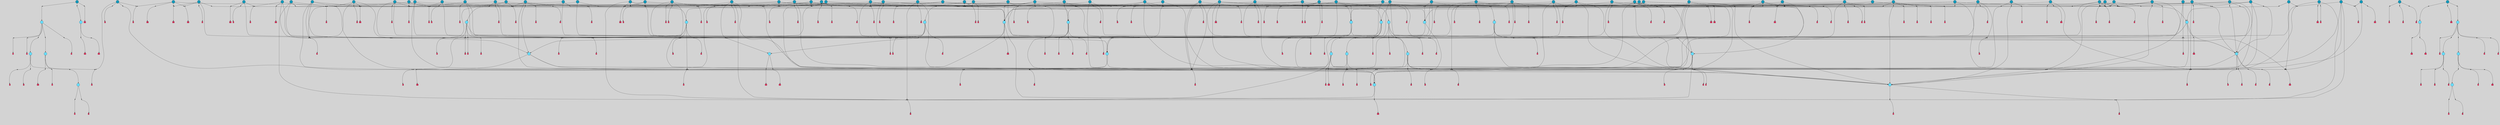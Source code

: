 // File exported with GEGELATI v1.3.1
// On the 2024-04-08 17:21:47
// With the File::TPGGraphDotExporter
digraph{
	graph[pad = "0.212, 0.055" bgcolor = lightgray]
	node[shape=circle style = filled label = ""]
		T3 [fillcolor="#66ddff"]
		T4 [fillcolor="#66ddff"]
		T7 [fillcolor="#66ddff"]
		T9 [fillcolor="#66ddff"]
		T11 [fillcolor="#66ddff"]
		T24 [fillcolor="#66ddff"]
		T27 [fillcolor="#66ddff"]
		T54 [fillcolor="#66ddff"]
		T95 [fillcolor="#66ddff"]
		T96 [fillcolor="#66ddff"]
		T111 [fillcolor="#66ddff"]
		T129 [fillcolor="#66ddff"]
		T159 [fillcolor="#1199bb"]
		T160 [fillcolor="#66ddff"]
		T176 [fillcolor="#1199bb"]
		T194 [fillcolor="#1199bb"]
		T195 [fillcolor="#1199bb"]
		T210 [fillcolor="#1199bb"]
		T212 [fillcolor="#66ddff"]
		T213 [fillcolor="#1199bb"]
		T214 [fillcolor="#66ddff"]
		T215 [fillcolor="#1199bb"]
		T217 [fillcolor="#1199bb"]
		T226 [fillcolor="#1199bb"]
		T232 [fillcolor="#1199bb"]
		T239 [fillcolor="#66ddff"]
		T241 [fillcolor="#1199bb"]
		T242 [fillcolor="#66ddff"]
		T244 [fillcolor="#1199bb"]
		T247 [fillcolor="#1199bb"]
		T250 [fillcolor="#1199bb"]
		T254 [fillcolor="#1199bb"]
		T258 [fillcolor="#1199bb"]
		T259 [fillcolor="#1199bb"]
		T260 [fillcolor="#1199bb"]
		T261 [fillcolor="#66ddff"]
		T264 [fillcolor="#1199bb"]
		T266 [fillcolor="#1199bb"]
		T267 [fillcolor="#1199bb"]
		T273 [fillcolor="#1199bb"]
		T274 [fillcolor="#1199bb"]
		T275 [fillcolor="#1199bb"]
		T276 [fillcolor="#1199bb"]
		T277 [fillcolor="#66ddff"]
		T280 [fillcolor="#1199bb"]
		T282 [fillcolor="#66ddff"]
		T286 [fillcolor="#1199bb"]
		T289 [fillcolor="#1199bb"]
		T290 [fillcolor="#1199bb"]
		T294 [fillcolor="#1199bb"]
		T305 [fillcolor="#66ddff"]
		T306 [fillcolor="#1199bb"]
		T307 [fillcolor="#1199bb"]
		T316 [fillcolor="#1199bb"]
		T317 [fillcolor="#1199bb"]
		T320 [fillcolor="#1199bb"]
		T322 [fillcolor="#1199bb"]
		T323 [fillcolor="#1199bb"]
		T324 [fillcolor="#1199bb"]
		T325 [fillcolor="#1199bb"]
		T326 [fillcolor="#1199bb"]
		T327 [fillcolor="#66ddff"]
		T328 [fillcolor="#1199bb"]
		T329 [fillcolor="#66ddff"]
		T330 [fillcolor="#66ddff"]
		T331 [fillcolor="#66ddff"]
		T332 [fillcolor="#66ddff"]
		T333 [fillcolor="#1199bb"]
		T334 [fillcolor="#66ddff"]
		T335 [fillcolor="#66ddff"]
		T336 [fillcolor="#66ddff"]
		T337 [fillcolor="#66ddff"]
		T338 [fillcolor="#66ddff"]
		T340 [fillcolor="#1199bb"]
		T341 [fillcolor="#1199bb"]
		T342 [fillcolor="#1199bb"]
		T345 [fillcolor="#1199bb"]
		T348 [fillcolor="#1199bb"]
		T349 [fillcolor="#1199bb"]
		T351 [fillcolor="#1199bb"]
		T353 [fillcolor="#1199bb"]
		T356 [fillcolor="#1199bb"]
		T359 [fillcolor="#1199bb"]
		T360 [fillcolor="#1199bb"]
		T366 [fillcolor="#1199bb"]
		T369 [fillcolor="#1199bb"]
		T370 [fillcolor="#1199bb"]
		T372 [fillcolor="#1199bb"]
		T376 [fillcolor="#1199bb"]
		T384 [fillcolor="#1199bb"]
		T386 [fillcolor="#1199bb"]
		T390 [fillcolor="#1199bb"]
		T391 [fillcolor="#1199bb"]
		T392 [fillcolor="#1199bb"]
		T394 [fillcolor="#1199bb"]
		T395 [fillcolor="#1199bb"]
		T396 [fillcolor="#1199bb"]
		T397 [fillcolor="#1199bb"]
		T399 [fillcolor="#1199bb"]
		T400 [fillcolor="#1199bb"]
		T401 [fillcolor="#1199bb"]
		T402 [fillcolor="#1199bb"]
		T403 [fillcolor="#1199bb"]
		T404 [fillcolor="#1199bb"]
		T405 [fillcolor="#1199bb"]
		T406 [fillcolor="#1199bb"]
		T407 [fillcolor="#1199bb"]
		T408 [fillcolor="#1199bb"]
		T409 [fillcolor="#1199bb"]
		T410 [fillcolor="#1199bb"]
		T411 [fillcolor="#1199bb"]
		T412 [fillcolor="#1199bb"]
		P2905 [fillcolor="#cccccc" shape=point] //6|
		I2905 [shape=box style=invis label="6|1&2|6#1|7&#92;n10|7&2|0#1|5&#92;n9|4&0|1#2|2&#92;n8|6&0|0#1|0&#92;n"]
		P2905 -> I2905[style=invis]
		A2367 [fillcolor="#ff3366" shape=box margin=0.03 width=0 height=0 label="3"]
		T3 -> P2905 -> A2367
		P2906 [fillcolor="#cccccc" shape=point] //3|
		I2906 [shape=box style=invis label="7|6&2|4#0|2&#92;n10|3&2|7#1|4&#92;n11|6&0|4#0|1&#92;n7|1&0|0#2|6&#92;n7|6&0|3#2|6&#92;n4|0&2|6#0|1&#92;n4|4&2|5#0|2&#92;n4|6&0|4#2|7&#92;n10|0&2|3#1|5&#92;n2|6&0|5#0|2&#92;n1|0&2|3#0|7&#92;n1|6&2|0#0|5&#92;n6|2&0|1#0|7&#92;n9|2&0|3#2|7&#92;n5|3&0|6#0|6&#92;n1|7&2|5#2|3&#92;n8|1&2|7#0|6&#92;n1|0&2|5#2|1&#92;n7|1&2|2#2|5&#92;n7|4&2|6#0|3&#92;n"]
		P2906 -> I2906[style=invis]
		A2368 [fillcolor="#ff3366" shape=box margin=0.03 width=0 height=0 label="4"]
		T3 -> P2906 -> A2368
		P2907 [fillcolor="#cccccc" shape=point] //7|
		I2907 [shape=box style=invis label="0|2&2|4#2|6&#92;n5|3&0|6#0|1&#92;n4|7&2|6#0|5&#92;n7|6&0|7#0|5&#92;n10|7&2|2#1|1&#92;n"]
		P2907 -> I2907[style=invis]
		A2369 [fillcolor="#ff3366" shape=box margin=0.03 width=0 height=0 label="4"]
		T4 -> P2907 -> A2369
		P2908 [fillcolor="#cccccc" shape=point] //0|
		I2908 [shape=box style=invis label="2|5&0|1#0|6&#92;n6|1&2|2#2|7&#92;n8|0&0|3#1|4&#92;n4|3&2|5#2|4&#92;n8|1&2|4#0|0&#92;n6|6&0|1#2|6&#92;n11|7&2|4#2|5&#92;n6|2&2|4#0|2&#92;n8|5&2|4#2|4&#92;n2|1&2|1#2|2&#92;n2|7&2|5#2|6&#92;n9|7&0|5#0|4&#92;n1|2&0|5#2|6&#92;n4|2&2|3#2|7&#92;n3|3&2|1#0|2&#92;n"]
		P2908 -> I2908[style=invis]
		A2370 [fillcolor="#ff3366" shape=box margin=0.03 width=0 height=0 label="5"]
		T4 -> P2908 -> A2370
		P2909 [fillcolor="#cccccc" shape=point] //-3|
		I2909 [shape=box style=invis label="1|6&2|7#0|7&#92;n10|2&0|7#1|3&#92;n9|6&2|7#2|2&#92;n5|3&0|7#0|7&#92;n1|6&2|3#0|0&#92;n2|3&2|3#2|2&#92;n5|1&2|6#0|6&#92;n"]
		P2909 -> I2909[style=invis]
		A2371 [fillcolor="#ff3366" shape=box margin=0.03 width=0 height=0 label="7"]
		T7 -> P2909 -> A2371
		P2910 [fillcolor="#cccccc" shape=point] //5|
		I2910 [shape=box style=invis label="0|5&2|3#0|1&#92;n0|6&2|1#2|4&#92;n6|2&2|6#0|7&#92;n7|4&0|3#0|1&#92;n5|4&0|7#1|6&#92;n9|1&0|5#2|2&#92;n6|3&2|3#1|7&#92;n11|7&2|4#1|6&#92;n2|5&0|1#0|0&#92;n4|7&0|0#0|2&#92;n6|2&0|6#0|0&#92;n2|1&2|6#2|4&#92;n10|0&2|0#1|0&#92;n6|6&2|4#0|6&#92;n"]
		P2910 -> I2910[style=invis]
		A2372 [fillcolor="#ff3366" shape=box margin=0.03 width=0 height=0 label="8"]
		T7 -> P2910 -> A2372
		P2911 [fillcolor="#cccccc" shape=point] //-6|
		I2911 [shape=box style=invis label="11|1&0|7#2|0&#92;n10|4&0|1#1|0&#92;n4|3&2|4#2|1&#92;n0|5&2|0#0|0&#92;n6|1&0|0#0|3&#92;n8|2&2|0#0|4&#92;n11|4&2|0#1|6&#92;n7|0&2|6#2|3&#92;n5|3&2|6#2|0&#92;n2|0&2|0#0|4&#92;n"]
		P2911 -> I2911[style=invis]
		A2373 [fillcolor="#ff3366" shape=box margin=0.03 width=0 height=0 label="9"]
		T9 -> P2911 -> A2373
		P2912 [fillcolor="#cccccc" shape=point] //2|
		I2912 [shape=box style=invis label="6|3&2|7#1|4&#92;n8|6&0|0#2|5&#92;n2|1&0|2#0|3&#92;n8|7&0|6#0|4&#92;n2|1&2|0#0|1&#92;n0|0&2|2#2|3&#92;n6|6&0|7#2|1&#92;n6|1&0|7#2|6&#92;n5|4&2|7#0|4&#92;n0|3&0|4#2|0&#92;n11|0&2|0#2|5&#92;n4|5&2|5#2|4&#92;n5|7&0|6#0|4&#92;n9|7&2|5#0|3&#92;n5|4&2|1#0|3&#92;n5|3&0|1#1|7&#92;n0|4&0|3#2|5&#92;n"]
		P2912 -> I2912[style=invis]
		A2374 [fillcolor="#ff3366" shape=box margin=0.03 width=0 height=0 label="10"]
		T9 -> P2912 -> A2374
		P2913 [fillcolor="#cccccc" shape=point] //6|
		I2913 [shape=box style=invis label="3|0&2|7#2|2&#92;n3|2&0|4#2|5&#92;n5|1&0|2#1|0&#92;n8|7&0|1#2|0&#92;n8|5&0|3#0|6&#92;n0|2&0|2#2|3&#92;n1|5&2|5#0|5&#92;n5|6&0|6#0|7&#92;n6|7&0|0#2|6&#92;n1|2&2|3#0|0&#92;n7|7&2|3#0|4&#92;n0|7&2|7#0|6&#92;n1|0&2|2#2|7&#92;n4|4&0|1#0|0&#92;n"]
		P2913 -> I2913[style=invis]
		A2375 [fillcolor="#ff3366" shape=box margin=0.03 width=0 height=0 label="11"]
		T11 -> P2913 -> A2375
		P2914 [fillcolor="#cccccc" shape=point] //-4|
		I2914 [shape=box style=invis label="4|1&0|4#2|6&#92;n1|2&2|2#2|0&#92;n1|2&2|0#0|6&#92;n8|4&2|3#2|5&#92;n5|5&2|1#1|0&#92;n"]
		P2914 -> I2914[style=invis]
		A2376 [fillcolor="#ff3366" shape=box margin=0.03 width=0 height=0 label="12"]
		T11 -> P2914 -> A2376
		P2915 [fillcolor="#cccccc" shape=point] //-3|
		I2915 [shape=box style=invis label="8|1&2|3#0|5&#92;n0|6&0|5#0|5&#92;n3|7&2|1#0|6&#92;n3|5&0|1#0|0&#92;n9|5&2|0#0|4&#92;n3|5&0|2#0|3&#92;n10|6&2|4#1|0&#92;n9|4&2|7#2|6&#92;n1|7&2|5#2|2&#92;n"]
		P2915 -> I2915[style=invis]
		A2377 [fillcolor="#ff3366" shape=box margin=0.03 width=0 height=0 label="5"]
		T4 -> P2915 -> A2377
		P2916 [fillcolor="#cccccc" shape=point] //1|
		I2916 [shape=box style=invis label="5|1&0|6#2|7&#92;n2|4&0|4#2|2&#92;n0|6&0|5#0|4&#92;n10|6&2|5#1|6&#92;n9|3&0|1#1|7&#92;n10|3&2|2#1|0&#92;n5|0&0|0#2|1&#92;n11|3&2|3#1|5&#92;n10|3&0|1#1|0&#92;n2|4&0|1#0|1&#92;n0|2&0|3#2|4&#92;n9|2&2|1#2|5&#92;n11|7&2|6#2|6&#92;n"]
		P2916 -> I2916[style=invis]
		T24 -> P2916 -> T7
		P2917 [fillcolor="#cccccc" shape=point] //5|
		I2917 [shape=box style=invis label="3|0&2|0#0|1&#92;n3|0&0|7#0|1&#92;n5|3&0|2#2|6&#92;n4|4&2|4#2|6&#92;n11|2&0|7#1|6&#92;n2|7&2|2#2|5&#92;n9|3&2|6#2|7&#92;n7|7&0|0#0|4&#92;n6|1&2|4#2|3&#92;n5|4&2|0#1|6&#92;n1|3&0|7#0|4&#92;n"]
		P2917 -> I2917[style=invis]
		A2378 [fillcolor="#ff3366" shape=box margin=0.03 width=0 height=0 label="7"]
		T24 -> P2917 -> A2378
		P2918 [fillcolor="#cccccc" shape=point] //-2|
		I2918 [shape=box style=invis label="4|1&0|4#0|3&#92;n4|2&0|5#2|0&#92;n5|5&2|6#0|5&#92;n1|4&0|1#0|2&#92;n6|3&2|7#1|5&#92;n0|4&2|0#0|3&#92;n8|5&2|5#1|2&#92;n10|7&2|7#1|1&#92;n3|4&0|0#2|1&#92;n3|6&2|5#2|5&#92;n8|3&0|1#0|7&#92;n10|0&2|7#1|3&#92;n4|1&2|4#0|1&#92;n9|3&2|0#0|4&#92;n3|6&2|0#0|4&#92;n1|2&0|6#2|1&#92;n4|0&2|1#2|2&#92;n"]
		P2918 -> I2918[style=invis]
		A2379 [fillcolor="#ff3366" shape=box margin=0.03 width=0 height=0 label="14"]
		T24 -> P2918 -> A2379
		P2919 [fillcolor="#cccccc" shape=point] //2|
		I2919 [shape=box style=invis label="9|1&2|3#0|1&#92;n5|2&2|0#2|4&#92;n3|6&2|5#2|7&#92;n7|0&2|5#0|4&#92;n1|2&0|3#0|5&#92;n7|3&2|7#0|0&#92;n"]
		P2919 -> I2919[style=invis]
		A2380 [fillcolor="#ff3366" shape=box margin=0.03 width=0 height=0 label="2"]
		T27 -> P2919 -> A2380
		P2920 [fillcolor="#cccccc" shape=point] //-6|
		I2920 [shape=box style=invis label="7|5&0|4#0|4&#92;n11|0&2|5#2|1&#92;n"]
		P2920 -> I2920[style=invis]
		A2381 [fillcolor="#ff3366" shape=box margin=0.03 width=0 height=0 label="3"]
		T27 -> P2920 -> A2381
		T27 -> P2906
		T27 -> P2908
		P2921 [fillcolor="#cccccc" shape=point] //0|
		I2921 [shape=box style=invis label="4|0&0|3#2|7&#92;n10|2&0|3#1|7&#92;n3|5&0|2#0|3&#92;n4|5&0|0#2|1&#92;n10|7&2|0#1|2&#92;n5|3&2|3#1|6&#92;n9|5&2|0#0|4&#92;n5|4&2|7#0|2&#92;n10|3&2|7#1|4&#92;n7|2&0|1#2|6&#92;n8|6&0|5#0|5&#92;n8|7&2|3#0|5&#92;n2|6&2|4#0|0&#92;n"]
		P2921 -> I2921[style=invis]
		A2382 [fillcolor="#ff3366" shape=box margin=0.03 width=0 height=0 label="5"]
		T27 -> P2921 -> A2382
		P2922 [fillcolor="#cccccc" shape=point] //8|
		I2922 [shape=box style=invis label="9|0&0|1#2|0&#92;n10|1&2|5#1|4&#92;n8|2&2|6#0|4&#92;n2|4&2|5#2|3&#92;n4|2&2|2#0|2&#92;n7|5&0|2#0|0&#92;n8|2&2|1#1|3&#92;n8|7&0|7#2|1&#92;n1|1&0|0#0|7&#92;n5|6&2|5#1|0&#92;n6|6&2|5#0|0&#92;n11|4&0|3#2|6&#92;n4|2&2|4#0|7&#92;n5|6&0|1#2|0&#92;n11|3&0|2#0|7&#92;n"]
		P2922 -> I2922[style=invis]
		A2383 [fillcolor="#ff3366" shape=box margin=0.03 width=0 height=0 label="6"]
		T54 -> P2922 -> A2383
		T54 -> P2917
		P2923 [fillcolor="#cccccc" shape=point] //-10|
		I2923 [shape=box style=invis label="3|6&0|0#0|4&#92;n4|1&2|4#0|1&#92;n5|1&0|1#0|4&#92;n5|5&2|6#0|5&#92;n6|5&0|6#0|3&#92;n11|1&2|0#0|1&#92;n0|7&2|0#0|3&#92;n1|2&0|6#0|1&#92;n8|0&0|4#2|0&#92;n0|4&0|7#2|7&#92;n7|0&2|7#1|3&#92;n3|1&0|5#2|5&#92;n5|1&0|4#0|3&#92;n2|2&0|2#0|0&#92;n8|3&0|1#0|7&#92;n3|0&0|3#0|5&#92;n7|2&0|5#2|0&#92;n6|3&2|7#1|5&#92;n4|7&2|7#2|1&#92;n"]
		P2923 -> I2923[style=invis]
		A2384 [fillcolor="#ff3366" shape=box margin=0.03 width=0 height=0 label="14"]
		T54 -> P2923 -> A2384
		T54 -> P2910
		P2924 [fillcolor="#cccccc" shape=point] //4|
		I2924 [shape=box style=invis label="4|3&0|6#0|3&#92;n5|7&2|3#2|2&#92;n5|6&0|7#1|2&#92;n1|4&2|6#0|3&#92;n8|4&2|1#2|5&#92;n9|5&2|4#1|4&#92;n2|4&0|5#0|7&#92;n10|0&0|6#1|3&#92;n3|0&0|6#0|2&#92;n2|7&2|7#2|6&#92;n5|2&0|5#1|5&#92;n10|4&2|5#1|7&#92;n4|0&0|4#2|4&#92;n11|1&0|4#2|6&#92;n10|6&2|0#1|4&#92;n9|7&0|3#1|4&#92;n4|5&2|7#0|6&#92;n11|5&2|6#2|3&#92;n0|3&0|5#0|1&#92;n"]
		P2924 -> I2924[style=invis]
		A2385 [fillcolor="#ff3366" shape=box margin=0.03 width=0 height=0 label="13"]
		T95 -> P2924 -> A2385
		P2925 [fillcolor="#cccccc" shape=point] //8|
		I2925 [shape=box style=invis label="9|7&0|5#2|5&#92;n3|3&2|3#0|2&#92;n9|5&2|2#1|0&#92;n2|3&0|6#0|3&#92;n4|4&2|5#2|7&#92;n11|3&2|0#1|5&#92;n6|6&2|1#2|2&#92;n4|6&0|1#2|2&#92;n2|5&2|7#2|2&#92;n7|7&2|2#2|3&#92;n6|5&0|3#2|6&#92;n6|7&0|6#0|2&#92;n"]
		P2925 -> I2925[style=invis]
		A2386 [fillcolor="#ff3366" shape=box margin=0.03 width=0 height=0 label="14"]
		T95 -> P2925 -> A2386
		P2926 [fillcolor="#cccccc" shape=point] //2|
		I2926 [shape=box style=invis label="4|1&0|4#2|6&#92;n5|5&2|1#1|0&#92;n1|0&2|0#0|6&#92;n8|4&2|3#2|5&#92;n"]
		P2926 -> I2926[style=invis]
		T95 -> P2926 -> T11
		P2927 [fillcolor="#cccccc" shape=point] //-9|
		I2927 [shape=box style=invis label="2|0&2|0#2|1&#92;n4|4&2|4#2|6&#92;n9|1&0|3#1|7&#92;n5|3&0|2#2|6&#92;n2|7&2|2#2|5&#92;n5|4&2|0#1|6&#92;n3|0&0|7#0|1&#92;n1|3&0|7#0|4&#92;n11|6&2|2#0|7&#92;n7|7&0|0#0|4&#92;n11|0&0|7#1|6&#92;n9|3&2|6#2|7&#92;n"]
		P2927 -> I2927[style=invis]
		A2387 [fillcolor="#ff3366" shape=box margin=0.03 width=0 height=0 label="7"]
		T95 -> P2927 -> A2387
		P2928 [fillcolor="#cccccc" shape=point] //-8|
		I2928 [shape=box style=invis label="7|5&0|4#2|4&#92;n"]
		P2928 -> I2928[style=invis]
		A2388 [fillcolor="#ff3366" shape=box margin=0.03 width=0 height=0 label="3"]
		T95 -> P2928 -> A2388
		P2929 [fillcolor="#cccccc" shape=point] //6|
		I2929 [shape=box style=invis label="0|5&2|3#0|1&#92;n0|6&2|1#2|4&#92;n9|1&0|5#2|2&#92;n7|4&0|3#0|1&#92;n5|4&0|7#1|6&#92;n2|5&0|1#0|0&#92;n6|3&2|3#1|7&#92;n11|7&2|4#1|6&#92;n6|2&2|6#0|1&#92;n4|7&0|0#0|2&#92;n6|2&0|6#0|0&#92;n9|1&2|6#2|4&#92;n10|0&2|0#1|0&#92;n6|6&2|4#0|6&#92;n"]
		P2929 -> I2929[style=invis]
		A2389 [fillcolor="#ff3366" shape=box margin=0.03 width=0 height=0 label="8"]
		T96 -> P2929 -> A2389
		P2930 [fillcolor="#cccccc" shape=point] //5|
		I2930 [shape=box style=invis label="10|4&0|1#1|0&#92;n4|3&2|4#2|1&#92;n2|0&2|0#0|4&#92;n6|1&0|0#0|3&#92;n8|2&2|0#0|4&#92;n0|0&0|0#0|0&#92;n11|4&2|0#1|6&#92;n7|0&2|6#2|3&#92;n5|3&2|6#2|0&#92;n0|0&2|0#0|0&#92;n"]
		P2930 -> I2930[style=invis]
		A2390 [fillcolor="#ff3366" shape=box margin=0.03 width=0 height=0 label="9"]
		T96 -> P2930 -> A2390
		T96 -> P2905
		P2931 [fillcolor="#cccccc" shape=point] //1|
		I2931 [shape=box style=invis label="5|4&0|7#1|6&#92;n0|6&2|1#2|4&#92;n7|4&0|3#0|1&#92;n0|5&2|3#0|1&#92;n9|1&0|5#2|2&#92;n6|3&2|3#1|7&#92;n11|7&2|4#1|6&#92;n2|5&0|1#0|0&#92;n7|5&2|3#1|1&#92;n4|7&0|0#0|2&#92;n6|2&0|6#0|0&#92;n2|1&2|6#2|4&#92;n10|0&2|7#1|0&#92;n6|6&2|4#0|6&#92;n"]
		P2931 -> I2931[style=invis]
		A2391 [fillcolor="#ff3366" shape=box margin=0.03 width=0 height=0 label="8"]
		T96 -> P2931 -> A2391
		T96 -> P2915
		P2932 [fillcolor="#cccccc" shape=point] //-5|
		I2932 [shape=box style=invis label="0|0&2|3#0|2&#92;n10|5&0|6#1|3&#92;n7|3&0|6#2|3&#92;n3|4&0|6#0|6&#92;n10|5&0|2#1|1&#92;n5|0&0|1#0|3&#92;n6|6&2|5#1|5&#92;n7|4&0|2#1|7&#92;n5|7&0|1#2|5&#92;n1|5&0|0#0|3&#92;n7|5&2|1#2|6&#92;n9|0&0|2#0|0&#92;n4|0&2|4#0|0&#92;n4|6&0|0#2|3&#92;n3|1&0|6#2|5&#92;n7|7&2|1#2|3&#92;n9|4&2|2#0|6&#92;n"]
		P2932 -> I2932[style=invis]
		T111 -> P2932 -> T9
		P2933 [fillcolor="#cccccc" shape=point] //7|
		I2933 [shape=box style=invis label="7|4&2|1#2|0&#92;n4|1&2|4#2|3&#92;n5|0&2|0#2|2&#92;n6|1&2|4#2|6&#92;n"]
		P2933 -> I2933[style=invis]
		A2392 [fillcolor="#ff3366" shape=box margin=0.03 width=0 height=0 label="9"]
		T111 -> P2933 -> A2392
		P2934 [fillcolor="#cccccc" shape=point] //2|
		I2934 [shape=box style=invis label="3|0&2|0#0|1&#92;n11|2&0|7#1|6&#92;n8|7&2|4#0|5&#92;n5|3&0|2#2|6&#92;n4|4&2|4#2|6&#92;n3|0&0|7#0|1&#92;n2|7&2|2#2|5&#92;n9|3&2|6#2|7&#92;n7|7&0|0#0|4&#92;n6|1&2|4#1|3&#92;n5|4&2|0#1|6&#92;n1|3&0|7#0|4&#92;n"]
		P2934 -> I2934[style=invis]
		A2393 [fillcolor="#ff3366" shape=box margin=0.03 width=0 height=0 label="7"]
		T111 -> P2934 -> A2393
		T111 -> P2911
		T129 -> P2922
		T129 -> P2917
		P2935 [fillcolor="#cccccc" shape=point] //10|
		I2935 [shape=box style=invis label="4|5&2|7#2|1&#92;n1|7&2|3#0|6&#92;n3|5&2|2#0|3&#92;n10|3&0|7#1|4&#92;n7|1&0|4#2|6&#92;n10|2&0|3#1|7&#92;n9|5&2|0#0|4&#92;n4|0&0|3#2|7&#92;n11|4&2|6#1|2&#92;n5|4&2|7#0|2&#92;n2|6&2|4#0|0&#92;n6|5&0|7#2|1&#92;n5|3&2|3#1|6&#92;n10|7&2|0#1|2&#92;n"]
		P2935 -> I2935[style=invis]
		A2394 [fillcolor="#ff3366" shape=box margin=0.03 width=0 height=0 label="5"]
		T129 -> P2935 -> A2394
		P2936 [fillcolor="#cccccc" shape=point] //5|
		I2936 [shape=box style=invis label="9|4&2|3#1|3&#92;n0|4&2|4#0|5&#92;n6|1&2|6#2|5&#92;n4|0&0|5#2|0&#92;n"]
		P2936 -> I2936[style=invis]
		A2395 [fillcolor="#ff3366" shape=box margin=0.03 width=0 height=0 label="7"]
		T129 -> P2936 -> A2395
		P2937 [fillcolor="#cccccc" shape=point] //6|
		I2937 [shape=box style=invis label="9|4&2|7#0|6&#92;n8|4&0|1#1|0&#92;n1|3&0|0#2|1&#92;n2|4&0|6#2|2&#92;n5|1&2|5#0|7&#92;n3|0&0|3#2|6&#92;n2|2&2|6#0|2&#92;n8|4&0|4#2|2&#92;n5|1&2|4#0|3&#92;n9|4&0|6#0|6&#92;n5|0&2|2#1|5&#92;n11|7&0|0#1|1&#92;n0|4&0|3#0|3&#92;n7|7&2|4#2|5&#92;n1|5&0|1#2|1&#92;n"]
		P2937 -> I2937[style=invis]
		A2396 [fillcolor="#ff3366" shape=box margin=0.03 width=0 height=0 label="1"]
		T129 -> P2937 -> A2396
		P2938 [fillcolor="#cccccc" shape=point] //7|
		I2938 [shape=box style=invis label="7|0&2|1#2|0&#92;n9|7&2|1#1|7&#92;n8|2&0|1#1|0&#92;n6|6&0|2#1|1&#92;n2|2&0|5#0|0&#92;n5|7&0|0#2|1&#92;n5|1&2|5#1|5&#92;n4|7&2|4#2|3&#92;n10|5&2|2#1|5&#92;n1|3&2|2#2|0&#92;n10|2&2|6#1|5&#92;n"]
		P2938 -> I2938[style=invis]
		A2397 [fillcolor="#ff3366" shape=box margin=0.03 width=0 height=0 label="1"]
		T159 -> P2938 -> A2397
		P2939 [fillcolor="#cccccc" shape=point] //7|
		I2939 [shape=box style=invis label="7|4&2|7#0|4&#92;n4|6&0|1#2|5&#92;n2|1&2|3#0|0&#92;n4|3&2|0#0|1&#92;n0|0&2|7#2|7&#92;n7|7&0|5#2|3&#92;n5|0&2|1#2|2&#92;n10|0&0|4#1|2&#92;n4|4&0|7#0|0&#92;n6|7&0|2#0|1&#92;n1|4&2|5#0|4&#92;n"]
		P2939 -> I2939[style=invis]
		A2398 [fillcolor="#ff3366" shape=box margin=0.03 width=0 height=0 label="0"]
		T159 -> P2939 -> A2398
		P2940 [fillcolor="#cccccc" shape=point] //5|
		I2940 [shape=box style=invis label="0|5&2|3#0|1&#92;n0|6&2|1#2|4&#92;n6|2&2|6#0|7&#92;n9|0&2|7#1|1&#92;n7|4&0|3#0|1&#92;n11|7&2|4#1|6&#92;n9|1&0|5#2|2&#92;n5|4&0|7#1|6&#92;n2|5&0|1#0|0&#92;n4|7&0|0#0|2&#92;n6|2&0|6#0|0&#92;n2|1&2|6#2|4&#92;n10|0&0|0#1|0&#92;n6|6&2|4#0|6&#92;n"]
		P2940 -> I2940[style=invis]
		T159 -> P2940 -> T129
		T160 -> P2924
		T160 -> P2927
		P2941 [fillcolor="#cccccc" shape=point] //5|
		I2941 [shape=box style=invis label="6|0&2|7#2|7&#92;n3|6&2|6#2|6&#92;n6|3&0|5#1|2&#92;n"]
		P2941 -> I2941[style=invis]
		A2399 [fillcolor="#ff3366" shape=box margin=0.03 width=0 height=0 label="3"]
		T160 -> P2941 -> A2399
		P2942 [fillcolor="#cccccc" shape=point] //-2|
		I2942 [shape=box style=invis label="11|7&2|0#1|7&#92;n4|3&0|1#2|5&#92;n0|4&2|4#2|7&#92;n1|6&0|0#0|4&#92;n4|0&0|0#0|5&#92;n0|6&2|3#2|0&#92;n9|6&2|5#1|3&#92;n0|7&2|1#2|5&#92;n4|4&0|5#0|1&#92;n10|4&0|0#1|0&#92;n"]
		P2942 -> I2942[style=invis]
		A2400 [fillcolor="#ff3366" shape=box margin=0.03 width=0 height=0 label="12"]
		T160 -> P2942 -> A2400
		T160 -> P2917
		P2943 [fillcolor="#cccccc" shape=point] //3|
		I2943 [shape=box style=invis label="4|7&0|7#2|7&#92;n11|5&2|6#0|2&#92;n5|5&2|6#2|0&#92;n3|2&0|6#0|3&#92;n10|2&2|5#1|5&#92;n9|4&2|3#1|5&#92;n2|5&2|7#2|4&#92;n11|3&2|5#1|0&#92;n7|0&0|7#2|1&#92;n1|2&0|5#0|1&#92;n"]
		P2943 -> I2943[style=invis]
		A2401 [fillcolor="#ff3366" shape=box margin=0.03 width=0 height=0 label="5"]
		T176 -> P2943 -> A2401
		P2944 [fillcolor="#cccccc" shape=point] //2|
		I2944 [shape=box style=invis label="7|1&0|6#0|1&#92;n5|2&2|5#1|6&#92;n10|1&2|1#1|1&#92;n4|7&0|4#2|2&#92;n11|7&0|4#2|7&#92;n5|0&0|5#1|7&#92;n8|2&0|5#2|4&#92;n10|0&2|6#1|6&#92;n5|1&0|1#2|3&#92;n1|6&2|0#0|1&#92;n9|6&2|2#1|4&#92;n3|4&2|3#0|0&#92;n10|1&0|1#1|0&#92;n2|2&0|1#2|1&#92;n3|1&2|7#0|3&#92;n"]
		P2944 -> I2944[style=invis]
		A2402 [fillcolor="#ff3366" shape=box margin=0.03 width=0 height=0 label="10"]
		T176 -> P2944 -> A2402
		P2945 [fillcolor="#cccccc" shape=point] //-1|
		I2945 [shape=box style=invis label="1|7&2|1#0|6&#92;n8|1&2|3#0|5&#92;n10|6&2|7#1|0&#92;n1|7&2|5#0|2&#92;n0|3&0|3#2|2&#92;n3|5&0|1#0|0&#92;n3|5&0|2#0|3&#92;n1|5&2|0#0|4&#92;n5|7&2|2#2|5&#92;n4|0&2|3#0|3&#92;n"]
		P2945 -> I2945[style=invis]
		T176 -> P2945 -> T3
		P2946 [fillcolor="#cccccc" shape=point] //-3|
		I2946 [shape=box style=invis label="6|3&2|4#1|4&#92;n5|3&0|1#1|7&#92;n2|1&0|2#2|3&#92;n8|7&0|6#0|4&#92;n2|1&2|0#0|1&#92;n0|0&2|2#2|3&#92;n6|1&0|7#2|6&#92;n5|7&0|2#0|4&#92;n0|3&0|4#2|0&#92;n11|0&2|0#2|5&#92;n6|0&2|0#1|4&#92;n8|6&0|2#2|5&#92;n5|4&2|1#0|3&#92;n9|7&2|5#0|3&#92;n5|4&2|7#0|4&#92;n"]
		P2946 -> I2946[style=invis]
		A2403 [fillcolor="#ff3366" shape=box margin=0.03 width=0 height=0 label="10"]
		T176 -> P2946 -> A2403
		P2947 [fillcolor="#cccccc" shape=point] //4|
		I2947 [shape=box style=invis label="7|1&0|6#0|1&#92;n5|2&2|5#1|6&#92;n10|1&2|1#1|1&#92;n9|6&2|2#1|4&#92;n4|7&0|4#2|2&#92;n9|6&0|4#1|1&#92;n10|0&2|6#1|6&#92;n5|1&0|1#2|3&#92;n1|6&2|0#0|1&#92;n8|2&0|5#2|4&#92;n3|4&2|3#0|0&#92;n10|1&0|5#1|0&#92;n2|2&0|1#2|1&#92;n3|1&2|7#0|3&#92;n"]
		P2947 -> I2947[style=invis]
		A2404 [fillcolor="#ff3366" shape=box margin=0.03 width=0 height=0 label="10"]
		T176 -> P2947 -> A2404
		P2948 [fillcolor="#cccccc" shape=point] //-2|
		I2948 [shape=box style=invis label="1|0&0|3#0|3&#92;n2|7&0|4#0|4&#92;n11|6&2|1#1|4&#92;n6|1&2|5#0|0&#92;n2|0&2|0#0|6&#92;n1|3&2|1#0|4&#92;n"]
		P2948 -> I2948[style=invis]
		A2405 [fillcolor="#ff3366" shape=box margin=0.03 width=0 height=0 label="2"]
		T194 -> P2948 -> A2405
		P2949 [fillcolor="#cccccc" shape=point] //3|
		I2949 [shape=box style=invis label="5|4&2|7#0|4&#92;n0|4&0|3#2|5&#92;n8|6&0|0#2|5&#92;n2|1&0|2#0|3&#92;n9|7&0|6#0|4&#92;n0|0&2|2#2|3&#92;n6|6&0|7#2|1&#92;n6|1&0|7#2|6&#92;n0|3&0|4#2|0&#92;n11|0&2|0#2|5&#92;n4|5&2|5#2|4&#92;n5|3&0|1#1|7&#92;n9|7&2|2#0|3&#92;n5|4&2|1#0|3&#92;n5|0&0|6#0|4&#92;n0|0&0|1#2|0&#92;n"]
		P2949 -> I2949[style=invis]
		A2406 [fillcolor="#ff3366" shape=box margin=0.03 width=0 height=0 label="10"]
		T194 -> P2949 -> A2406
		T194 -> P2945
		P2950 [fillcolor="#cccccc" shape=point] //10|
		I2950 [shape=box style=invis label="6|1&2|4#2|3&#92;n3|0&0|7#0|1&#92;n5|3&0|2#2|6&#92;n4|4&0|4#2|6&#92;n5|4&2|0#1|6&#92;n10|5&0|6#1|5&#92;n2|5&2|1#2|2&#92;n1|3&0|7#0|4&#92;n3|0&2|0#0|1&#92;n11|2&0|5#1|6&#92;n9|3&2|6#2|7&#92;n7|7&0|0#0|4&#92;n"]
		P2950 -> I2950[style=invis]
		A2407 [fillcolor="#ff3366" shape=box margin=0.03 width=0 height=0 label="7"]
		T194 -> P2950 -> A2407
		P2951 [fillcolor="#cccccc" shape=point] //5|
		I2951 [shape=box style=invis label="3|0&2|0#2|1&#92;n3|0&0|7#0|1&#92;n5|3&0|2#2|6&#92;n4|4&2|4#2|6&#92;n5|4&2|0#1|6&#92;n2|7&2|2#2|5&#92;n1|3&0|7#0|4&#92;n11|6&2|2#0|7&#92;n7|7&0|0#0|4&#92;n6|1&2|4#2|3&#92;n11|0&0|7#1|6&#92;n9|3&2|6#2|7&#92;n"]
		P2951 -> I2951[style=invis]
		A2408 [fillcolor="#ff3366" shape=box margin=0.03 width=0 height=0 label="7"]
		T195 -> P2951 -> A2408
		P2952 [fillcolor="#cccccc" shape=point] //4|
		I2952 [shape=box style=invis label="7|1&0|6#0|1&#92;n6|7&2|7#1|7&#92;n10|1&2|1#1|1&#92;n9|6&2|2#1|4&#92;n4|7&0|4#2|2&#92;n9|6&0|5#1|1&#92;n10|0&2|6#1|6&#92;n5|1&0|1#2|3&#92;n10|1&0|5#1|0&#92;n3|4&2|3#0|0&#92;n8|2&0|5#2|4&#92;n1|6&2|0#0|0&#92;n2|3&0|1#2|6&#92;n5|2&2|2#1|6&#92;n2|2&0|1#2|1&#92;n3|1&2|7#0|3&#92;n6|7&2|3#0|4&#92;n"]
		P2952 -> I2952[style=invis]
		A2409 [fillcolor="#ff3366" shape=box margin=0.03 width=0 height=0 label="10"]
		T195 -> P2952 -> A2409
		P2953 [fillcolor="#cccccc" shape=point] //-4|
		I2953 [shape=box style=invis label="0|4&0|0#2|7&#92;n8|5&2|4#2|4&#92;n4|3&2|5#2|4&#92;n11|7&2|2#2|5&#92;n6|5&2|2#2|7&#92;n3|2&0|7#0|7&#92;n3|3&2|1#0|3&#92;n2|6&0|3#2|5&#92;n0|1&2|6#2|2&#92;n8|2&0|0#1|6&#92;n0|7&0|5#0|4&#92;n9|5&0|3#2|7&#92;n2|7&2|5#2|6&#92;n9|0&2|0#0|1&#92;n1|2&2|4#0|2&#92;n"]
		P2953 -> I2953[style=invis]
		T195 -> P2953 -> T27
		T195 -> P2939
		T210 -> P2939
		T210 -> P2917
		P2954 [fillcolor="#cccccc" shape=point] //6|
		I2954 [shape=box style=invis label="10|4&2|6#1|2&#92;n8|4&0|1#1|0&#92;n0|4&2|6#0|0&#92;n8|4&2|5#2|1&#92;n7|5&2|5#1|0&#92;n3|6&0|6#2|2&#92;n1|7&0|7#0|5&#92;n2|0&0|7#2|4&#92;n2|6&2|2#0|0&#92;n0|7&2|7#0|7&#92;n11|6&0|4#2|2&#92;n5|5&0|0#0|1&#92;n10|1&0|0#1|0&#92;n7|3&0|1#2|5&#92;n9|2&2|7#1|5&#92;n9|4&2|6#2|7&#92;n1|6&2|4#2|2&#92;n3|3&2|2#0|7&#92;n1|6&2|0#0|0&#92;n6|4&2|6#1|0&#92;n"]
		P2954 -> I2954[style=invis]
		A2410 [fillcolor="#ff3366" shape=box margin=0.03 width=0 height=0 label="1"]
		T210 -> P2954 -> A2410
		P2955 [fillcolor="#cccccc" shape=point] //2|
		I2955 [shape=box style=invis label="4|5&2|7#2|1&#92;n1|7&2|3#0|6&#92;n3|5&2|2#0|3&#92;n10|3&2|7#1|4&#92;n7|1&0|4#2|6&#92;n4|0&0|3#2|7&#92;n9|5&2|0#0|4&#92;n10|2&0|3#1|7&#92;n11|4&2|6#1|2&#92;n10|3&2|1#1|6&#92;n5|4&2|7#0|2&#92;n2|6&2|4#0|0&#92;n6|5&0|7#2|1&#92;n5|3&2|3#1|6&#92;n10|7&2|0#1|2&#92;n"]
		P2955 -> I2955[style=invis]
		A2411 [fillcolor="#ff3366" shape=box margin=0.03 width=0 height=0 label="5"]
		T210 -> P2955 -> A2411
		P2956 [fillcolor="#cccccc" shape=point] //9|
		I2956 [shape=box style=invis label="11|0&2|0#1|1&#92;n3|6&0|6#0|0&#92;n1|4&0|0#2|4&#92;n7|5&2|2#1|3&#92;n11|7&2|6#1|7&#92;n5|2&0|6#1|5&#92;n9|5&0|6#0|3&#92;n2|2&2|7#0|5&#92;n9|3&2|2#2|0&#92;n11|0&2|7#0|1&#92;n1|1&2|0#0|1&#92;n6|6&0|6#1|2&#92;n9|7&0|1#0|3&#92;n2|0&2|4#2|5&#92;n2|4&2|2#0|0&#92;n6|1&2|1#1|7&#92;n10|7&2|5#1|6&#92;n11|5&2|7#2|4&#92;n"]
		P2956 -> I2956[style=invis]
		A2412 [fillcolor="#ff3366" shape=box margin=0.03 width=0 height=0 label="1"]
		T210 -> P2956 -> A2412
		P2957 [fillcolor="#cccccc" shape=point] //6|
		I2957 [shape=box style=invis label="9|4&2|7#0|6&#92;n8|4&0|1#1|0&#92;n1|3&0|0#2|1&#92;n2|4&0|6#2|2&#92;n5|1&2|5#0|7&#92;n3|0&0|3#2|6&#92;n2|2&2|6#0|2&#92;n8|4&0|4#2|2&#92;n5|1&2|4#0|3&#92;n9|4&0|6#0|6&#92;n5|0&2|2#1|5&#92;n11|7&0|0#1|1&#92;n0|4&0|3#0|3&#92;n7|7&2|4#2|5&#92;n1|5&0|1#2|1&#92;n"]
		P2957 -> I2957[style=invis]
		A2413 [fillcolor="#ff3366" shape=box margin=0.03 width=0 height=0 label="1"]
		T212 -> P2957 -> A2413
		P2958 [fillcolor="#cccccc" shape=point] //10|
		I2958 [shape=box style=invis label="4|5&2|7#2|1&#92;n1|7&2|3#0|6&#92;n3|5&2|2#0|3&#92;n10|3&0|7#1|4&#92;n7|1&0|4#2|6&#92;n10|2&0|3#1|7&#92;n9|5&2|0#0|4&#92;n4|0&0|3#2|7&#92;n11|4&2|6#1|2&#92;n5|4&2|7#0|2&#92;n2|6&2|4#0|0&#92;n6|5&0|7#2|1&#92;n5|3&2|3#1|6&#92;n10|7&2|0#1|2&#92;n"]
		P2958 -> I2958[style=invis]
		A2414 [fillcolor="#ff3366" shape=box margin=0.03 width=0 height=0 label="5"]
		T212 -> P2958 -> A2414
		P2959 [fillcolor="#cccccc" shape=point] //8|
		I2959 [shape=box style=invis label="9|0&0|1#2|0&#92;n10|1&2|5#1|4&#92;n8|2&2|6#0|4&#92;n2|4&2|5#2|3&#92;n4|2&2|2#0|2&#92;n7|5&0|2#0|0&#92;n8|2&2|1#1|3&#92;n8|7&0|7#2|1&#92;n1|1&0|0#0|7&#92;n5|6&2|5#1|0&#92;n6|6&2|5#0|0&#92;n11|4&0|3#2|6&#92;n4|2&2|4#0|7&#92;n5|6&0|1#2|0&#92;n11|3&0|2#0|7&#92;n"]
		P2959 -> I2959[style=invis]
		A2415 [fillcolor="#ff3366" shape=box margin=0.03 width=0 height=0 label="6"]
		T212 -> P2959 -> A2415
		P2960 [fillcolor="#cccccc" shape=point] //5|
		I2960 [shape=box style=invis label="3|0&2|0#0|1&#92;n3|0&0|7#0|1&#92;n5|3&0|2#2|6&#92;n4|4&2|4#2|6&#92;n11|2&0|7#1|6&#92;n2|7&2|2#2|5&#92;n9|3&2|6#2|7&#92;n7|7&0|0#0|4&#92;n6|1&2|4#2|3&#92;n5|4&2|0#1|6&#92;n1|3&0|7#0|4&#92;n"]
		P2960 -> I2960[style=invis]
		A2416 [fillcolor="#ff3366" shape=box margin=0.03 width=0 height=0 label="7"]
		T212 -> P2960 -> A2416
		P2961 [fillcolor="#cccccc" shape=point] //5|
		I2961 [shape=box style=invis label="0|5&2|3#0|1&#92;n0|6&2|1#2|4&#92;n6|2&2|6#0|7&#92;n9|0&2|7#1|1&#92;n7|4&0|3#0|1&#92;n11|7&2|4#1|6&#92;n9|1&0|5#2|2&#92;n5|4&0|7#1|6&#92;n2|5&0|1#0|0&#92;n4|7&0|0#0|2&#92;n6|2&0|6#0|0&#92;n2|1&2|6#2|4&#92;n10|0&0|0#1|0&#92;n6|6&2|4#0|6&#92;n"]
		P2961 -> I2961[style=invis]
		T213 -> P2961 -> T212
		P2962 [fillcolor="#cccccc" shape=point] //7|
		I2962 [shape=box style=invis label="7|4&2|7#0|4&#92;n4|6&0|1#2|5&#92;n2|1&2|3#0|0&#92;n4|3&2|0#0|1&#92;n0|0&2|7#2|7&#92;n7|7&0|5#2|3&#92;n5|0&2|1#2|2&#92;n10|0&0|4#1|2&#92;n4|4&0|7#0|0&#92;n6|7&0|2#0|1&#92;n1|4&2|5#0|4&#92;n"]
		P2962 -> I2962[style=invis]
		A2417 [fillcolor="#ff3366" shape=box margin=0.03 width=0 height=0 label="0"]
		T213 -> P2962 -> A2417
		P2963 [fillcolor="#cccccc" shape=point] //5|
		I2963 [shape=box style=invis label="9|4&2|3#1|3&#92;n0|4&2|4#0|5&#92;n6|1&2|6#2|5&#92;n4|0&0|5#2|0&#92;n"]
		P2963 -> I2963[style=invis]
		A2418 [fillcolor="#ff3366" shape=box margin=0.03 width=0 height=0 label="7"]
		T212 -> P2963 -> A2418
		P2964 [fillcolor="#cccccc" shape=point] //7|
		I2964 [shape=box style=invis label="7|0&2|1#2|0&#92;n9|7&2|1#1|7&#92;n8|2&0|1#1|0&#92;n6|6&0|2#1|1&#92;n2|2&0|5#0|0&#92;n5|7&0|0#2|1&#92;n5|1&2|5#1|5&#92;n4|7&2|4#2|3&#92;n10|5&2|2#1|5&#92;n1|3&2|2#2|0&#92;n10|2&2|6#1|5&#92;n"]
		P2964 -> I2964[style=invis]
		A2419 [fillcolor="#ff3366" shape=box margin=0.03 width=0 height=0 label="1"]
		T213 -> P2964 -> A2419
		P2965 [fillcolor="#cccccc" shape=point] //6|
		I2965 [shape=box style=invis label="9|4&2|7#0|6&#92;n8|4&0|1#1|0&#92;n1|3&0|0#2|1&#92;n2|4&0|6#2|2&#92;n5|1&2|5#0|7&#92;n3|0&0|3#2|6&#92;n2|2&2|6#0|2&#92;n8|4&0|4#2|2&#92;n5|1&2|4#0|3&#92;n9|4&0|6#0|6&#92;n5|0&2|2#1|5&#92;n11|7&0|0#1|1&#92;n0|4&0|3#0|3&#92;n7|7&2|4#2|5&#92;n1|5&0|1#2|1&#92;n"]
		P2965 -> I2965[style=invis]
		A2420 [fillcolor="#ff3366" shape=box margin=0.03 width=0 height=0 label="1"]
		T214 -> P2965 -> A2420
		P2966 [fillcolor="#cccccc" shape=point] //10|
		I2966 [shape=box style=invis label="4|5&2|7#2|1&#92;n1|7&2|3#0|6&#92;n3|5&2|2#0|3&#92;n10|3&0|7#1|4&#92;n7|1&0|4#2|6&#92;n10|2&0|3#1|7&#92;n9|5&2|0#0|4&#92;n4|0&0|3#2|7&#92;n11|4&2|6#1|2&#92;n5|4&2|7#0|2&#92;n2|6&2|4#0|0&#92;n6|5&0|7#2|1&#92;n5|3&2|3#1|6&#92;n10|7&2|0#1|2&#92;n"]
		P2966 -> I2966[style=invis]
		A2421 [fillcolor="#ff3366" shape=box margin=0.03 width=0 height=0 label="5"]
		T214 -> P2966 -> A2421
		P2967 [fillcolor="#cccccc" shape=point] //5|
		I2967 [shape=box style=invis label="3|0&2|0#0|1&#92;n3|0&0|7#0|1&#92;n5|3&0|2#2|6&#92;n4|4&2|4#2|6&#92;n11|2&0|7#1|6&#92;n2|7&2|2#2|5&#92;n9|3&2|6#2|7&#92;n7|7&0|0#0|4&#92;n6|1&2|4#2|3&#92;n5|4&2|0#1|6&#92;n1|3&0|7#0|4&#92;n"]
		P2967 -> I2967[style=invis]
		A2422 [fillcolor="#ff3366" shape=box margin=0.03 width=0 height=0 label="7"]
		T214 -> P2967 -> A2422
		P2968 [fillcolor="#cccccc" shape=point] //8|
		I2968 [shape=box style=invis label="9|0&0|1#2|0&#92;n10|1&2|5#1|4&#92;n8|2&2|6#0|4&#92;n2|4&2|5#2|3&#92;n4|2&2|2#0|2&#92;n7|5&0|2#0|0&#92;n8|2&2|1#1|3&#92;n8|7&0|7#2|1&#92;n1|1&0|0#0|7&#92;n5|6&2|5#1|0&#92;n6|6&2|5#0|0&#92;n11|4&0|3#2|6&#92;n4|2&2|4#0|7&#92;n5|6&0|1#2|0&#92;n11|3&0|2#0|7&#92;n"]
		P2968 -> I2968[style=invis]
		A2423 [fillcolor="#ff3366" shape=box margin=0.03 width=0 height=0 label="6"]
		T214 -> P2968 -> A2423
		P2969 [fillcolor="#cccccc" shape=point] //5|
		I2969 [shape=box style=invis label="9|4&2|3#1|3&#92;n0|4&2|4#0|5&#92;n6|1&2|6#2|5&#92;n4|0&0|5#2|0&#92;n"]
		P2969 -> I2969[style=invis]
		A2424 [fillcolor="#ff3366" shape=box margin=0.03 width=0 height=0 label="7"]
		T214 -> P2969 -> A2424
		P2970 [fillcolor="#cccccc" shape=point] //5|
		I2970 [shape=box style=invis label="0|5&2|3#0|1&#92;n0|6&2|1#2|4&#92;n6|2&2|6#0|7&#92;n9|0&2|7#1|1&#92;n7|4&0|3#0|1&#92;n11|7&2|4#1|6&#92;n9|1&0|5#2|2&#92;n5|4&0|7#1|6&#92;n2|5&0|1#0|0&#92;n4|7&0|0#0|2&#92;n6|2&0|6#0|0&#92;n2|1&2|6#2|4&#92;n10|0&0|0#1|0&#92;n6|6&2|4#0|6&#92;n"]
		P2970 -> I2970[style=invis]
		T215 -> P2970 -> T214
		P2971 [fillcolor="#cccccc" shape=point] //7|
		I2971 [shape=box style=invis label="7|4&2|7#0|4&#92;n4|6&0|1#2|5&#92;n2|1&2|3#0|0&#92;n4|3&2|0#0|1&#92;n0|0&2|7#2|7&#92;n7|7&0|5#2|3&#92;n5|0&2|1#2|2&#92;n10|0&0|4#1|2&#92;n4|4&0|7#0|0&#92;n6|7&0|2#0|1&#92;n1|4&2|5#0|4&#92;n"]
		P2971 -> I2971[style=invis]
		A2425 [fillcolor="#ff3366" shape=box margin=0.03 width=0 height=0 label="0"]
		T215 -> P2971 -> A2425
		P2972 [fillcolor="#cccccc" shape=point] //7|
		I2972 [shape=box style=invis label="7|0&2|1#2|0&#92;n9|7&2|1#1|7&#92;n8|2&0|1#1|0&#92;n6|6&0|2#1|1&#92;n2|2&0|5#0|0&#92;n5|7&0|0#2|1&#92;n5|1&2|5#1|5&#92;n4|7&2|4#2|3&#92;n10|5&2|2#1|5&#92;n1|3&2|2#2|0&#92;n10|2&2|6#1|5&#92;n"]
		P2972 -> I2972[style=invis]
		A2426 [fillcolor="#ff3366" shape=box margin=0.03 width=0 height=0 label="1"]
		T215 -> P2972 -> A2426
		P2973 [fillcolor="#cccccc" shape=point] //-6|
		I2973 [shape=box style=invis label="8|1&0|7#2|4&#92;n6|0&0|4#2|2&#92;n11|5&2|2#1|1&#92;n"]
		P2973 -> I2973[style=invis]
		A2427 [fillcolor="#ff3366" shape=box margin=0.03 width=0 height=0 label="3"]
		T217 -> P2973 -> A2427
		P2974 [fillcolor="#cccccc" shape=point] //-9|
		I2974 [shape=box style=invis label="4|7&2|6#0|5&#92;n11|3&0|2#2|6&#92;n10|2&2|4#1|6&#92;n3|0&2|6#2|7&#92;n4|3&0|5#0|7&#92;n2|3&0|7#0|7&#92;n10|6&0|7#1|5&#92;n10|1&2|2#1|1&#92;n1|7&0|3#2|6&#92;n"]
		P2974 -> I2974[style=invis]
		A2428 [fillcolor="#ff3366" shape=box margin=0.03 width=0 height=0 label="4"]
		T217 -> P2974 -> A2428
		P2975 [fillcolor="#cccccc" shape=point] //1|
		I2975 [shape=box style=invis label="3|0&2|0#0|1&#92;n2|5&0|2#0|2&#92;n5|3&0|2#2|6&#92;n4|6&2|7#0|0&#92;n4|4&2|0#2|6&#92;n3|3&0|6#0|1&#92;n11|2&0|7#1|6&#92;n1|3&0|7#0|4&#92;n6|1&2|4#2|3&#92;n7|7&0|0#0|4&#92;n3|0&0|7#0|1&#92;n9|5&2|6#2|7&#92;n"]
		P2975 -> I2975[style=invis]
		A2429 [fillcolor="#ff3366" shape=box margin=0.03 width=0 height=0 label="7"]
		T217 -> P2975 -> A2429
		P2976 [fillcolor="#cccccc" shape=point] //-5|
		I2976 [shape=box style=invis label="10|6&2|5#1|6&#92;n9|3&0|1#1|7&#92;n2|4&0|1#0|1&#92;n11|3&0|7#1|6&#92;n5|1&0|6#2|7&#92;n8|0&0|0#0|1&#92;n0|6&0|7#0|4&#92;n6|7&2|6#2|6&#92;n11|0&2|3#0|5&#92;n"]
		P2976 -> I2976[style=invis]
		T217 -> P2976 -> T7
		P2977 [fillcolor="#cccccc" shape=point] //4|
		I2977 [shape=box style=invis label="7|1&2|6#1|3&#92;n10|1&0|3#1|6&#92;n8|5&2|3#2|1&#92;n11|5&0|0#2|6&#92;n4|1&0|6#0|0&#92;n11|1&0|2#0|3&#92;n2|0&2|1#0|7&#92;n"]
		P2977 -> I2977[style=invis]
		A2430 [fillcolor="#ff3366" shape=box margin=0.03 width=0 height=0 label="2"]
		T217 -> P2977 -> A2430
		P2978 [fillcolor="#cccccc" shape=point] //1|
		I2978 [shape=box style=invis label="0|3&2|7#2|3&#92;n9|5&2|2#1|0&#92;n2|3&0|6#0|3&#92;n6|6&2|1#2|2&#92;n5|2&0|6#2|7&#92;n3|4&2|3#0|2&#92;n6|7&0|6#0|2&#92;n10|0&0|7#1|5&#92;n0|6&0|1#2|2&#92;n4|4&2|5#2|7&#92;n"]
		P2978 -> I2978[style=invis]
		A2431 [fillcolor="#ff3366" shape=box margin=0.03 width=0 height=0 label="14"]
		T226 -> P2978 -> A2431
		T226 -> P2927
		T226 -> P2928
		P2979 [fillcolor="#cccccc" shape=point] //-2|
		I2979 [shape=box style=invis label="8|4&2|1#2|5&#92;n4|1&2|7#2|1&#92;n5|7&2|3#2|2&#92;n10|4&2|5#1|7&#92;n10|0&2|6#1|3&#92;n4|5&2|7#0|6&#92;n9|5&2|4#0|4&#92;n2|4&0|5#0|7&#92;n11|1&2|4#2|6&#92;n1|4&2|6#0|3&#92;n2|7&2|7#2|6&#92;n3|0&0|6#0|2&#92;n4|0&0|4#2|4&#92;n4|4&2|6#0|7&#92;n10|6&2|0#1|4&#92;n9|7&0|3#1|4&#92;n5|6&0|7#1|2&#92;n11|5&2|6#0|3&#92;n0|3&0|5#0|1&#92;n"]
		P2979 -> I2979[style=invis]
		T226 -> P2979 -> T9
		T226 -> P2928
		P2980 [fillcolor="#cccccc" shape=point] //6|
		I2980 [shape=box style=invis label="5|3&0|7#0|7&#92;n10|2&0|7#1|3&#92;n1|6&2|7#0|7&#92;n2|3&2|3#2|2&#92;n1|4&0|3#2|4&#92;n0|0&2|7#2|2&#92;n"]
		P2980 -> I2980[style=invis]
		A2432 [fillcolor="#ff3366" shape=box margin=0.03 width=0 height=0 label="7"]
		T232 -> P2980 -> A2432
		T232 -> P2910
		P2981 [fillcolor="#cccccc" shape=point] //-2|
		I2981 [shape=box style=invis label="9|7&2|2#1|0&#92;n2|5&2|5#2|1&#92;n6|3&2|5#1|2&#92;n2|5&0|5#2|2&#92;n8|4&0|2#2|0&#92;n9|2&2|1#2|5&#92;n0|6&0|3#2|4&#92;n0|4&2|1#2|6&#92;n10|6&0|6#1|0&#92;n11|7&2|6#2|6&#92;n5|6&0|1#2|4&#92;n10|4&0|0#1|1&#92;n0|6&2|5#0|4&#92;n10|6&2|5#1|6&#92;n5|3&0|1#1|3&#92;n11|3&2|3#1|5&#92;n2|4&0|2#2|1&#92;n2|1&2|4#0|0&#92;n3|5&0|2#2|5&#92;n"]
		P2981 -> I2981[style=invis]
		A2433 [fillcolor="#ff3366" shape=box margin=0.03 width=0 height=0 label="11"]
		T232 -> P2981 -> A2433
		T232 -> P2921
		P2982 [fillcolor="#cccccc" shape=point] //-4|
		I2982 [shape=box style=invis label="3|0&2|0#2|1&#92;n11|0&0|7#1|6&#92;n11|6&2|2#0|7&#92;n4|4&2|4#2|6&#92;n2|7&2|2#0|5&#92;n1|3&0|4#0|4&#92;n5|3&0|2#2|6&#92;n7|7&0|0#0|4&#92;n6|1&2|4#2|3&#92;n10|0&0|7#1|4&#92;n3|0&0|7#0|1&#92;n9|3&2|6#2|7&#92;n"]
		P2982 -> I2982[style=invis]
		A2434 [fillcolor="#ff3366" shape=box margin=0.03 width=0 height=0 label="7"]
		T239 -> P2982 -> A2434
		P2983 [fillcolor="#cccccc" shape=point] //-2|
		I2983 [shape=box style=invis label="9|5&0|3#2|4&#92;n9|0&2|0#0|1&#92;n0|2&2|2#2|0&#92;n6|7&0|6#1|2&#92;n3|6&0|3#0|5&#92;n10|7&0|6#1|1&#92;n8|5&2|4#2|2&#92;n11|7&2|7#0|5&#92;n2|7&2|5#0|3&#92;n7|0&2|4#1|6&#92;n6|5&0|0#0|6&#92;n1|5&0|4#0|0&#92;n4|6&2|2#0|6&#92;n3|3&2|1#0|5&#92;n4|7&0|0#2|4&#92;n5|5&2|5#0|2&#92;n2|6&0|0#2|0&#92;n9|1&2|6#2|2&#92;n"]
		P2983 -> I2983[style=invis]
		T239 -> P2983 -> T96
		P2984 [fillcolor="#cccccc" shape=point] //-7|
		I2984 [shape=box style=invis label="11|2&2|6#1|1&#92;n2|3&0|6#2|3&#92;n10|0&0|2#1|4&#92;n"]
		P2984 -> I2984[style=invis]
		T239 -> P2984 -> T111
		T239 -> P2972
		T239 -> P2915
		T241 -> P2976
		P2985 [fillcolor="#cccccc" shape=point] //10|
		I2985 [shape=box style=invis label="6|3&0|7#1|4&#92;n8|0&2|0#1|7&#92;n1|4&2|2#2|1&#92;n"]
		P2985 -> I2985[style=invis]
		T241 -> P2985 -> T111
		T241 -> P2917
		P2986 [fillcolor="#cccccc" shape=point] //4|
		I2986 [shape=box style=invis label="1|2&0|3#2|7&#92;n3|1&2|3#2|1&#92;n3|2&2|5#2|3&#92;n10|7&0|5#1|6&#92;n8|3&2|2#1|5&#92;n4|2&0|5#2|5&#92;n9|3&2|5#2|6&#92;n10|7&0|0#1|1&#92;n9|2&0|7#1|5&#92;n4|0&2|6#2|0&#92;n0|4&0|7#2|2&#92;n11|1&0|7#1|3&#92;n3|5&0|2#0|3&#92;n5|7&0|5#1|3&#92;n8|3&2|5#0|7&#92;n3|7&2|3#0|4&#92;n3|2&2|2#0|2&#92;n1|3&0|2#0|5&#92;n5|3&0|1#1|3&#92;n0|1&0|7#0|1&#92;n"]
		P2986 -> I2986[style=invis]
		A2435 [fillcolor="#ff3366" shape=box margin=0.03 width=0 height=0 label="11"]
		T241 -> P2986 -> A2435
		P2987 [fillcolor="#cccccc" shape=point] //5|
		I2987 [shape=box style=invis label="1|6&2|7#0|7&#92;n9|2&2|7#2|2&#92;n10|2&0|7#1|3&#92;n5|3&0|7#0|7&#92;n7|0&2|7#2|2&#92;n1|6&2|3#0|0&#92;n2|3&2|3#2|2&#92;n"]
		P2987 -> I2987[style=invis]
		A2436 [fillcolor="#ff3366" shape=box margin=0.03 width=0 height=0 label="7"]
		T242 -> P2987 -> A2436
		P2988 [fillcolor="#cccccc" shape=point] //-8|
		I2988 [shape=box style=invis label="7|5&0|2#2|1&#92;n1|0&2|6#0|0&#92;n7|1&2|6#1|1&#92;n8|7&0|3#1|6&#92;n3|7&2|3#2|4&#92;n"]
		P2988 -> I2988[style=invis]
		A2437 [fillcolor="#ff3366" shape=box margin=0.03 width=0 height=0 label="2"]
		T242 -> P2988 -> A2437
		P2989 [fillcolor="#cccccc" shape=point] //-3|
		I2989 [shape=box style=invis label="1|1&2|1#0|1&#92;n1|4&0|0#2|4&#92;n11|0&2|3#0|2&#92;n11|6&0|4#0|1&#92;n5|2&0|6#1|5&#92;n3|7&2|6#2|7&#92;n7|7&0|1#2|1&#92;n9|5&2|2#2|0&#92;n6|5&2|6#1|4&#92;n0|7&0|5#2|4&#92;n8|1&0|0#2|3&#92;n0|5&0|3#0|5&#92;n2|0&2|4#0|5&#92;n7|5&2|7#1|3&#92;n8|3&0|0#1|2&#92;n"]
		P2989 -> I2989[style=invis]
		A2438 [fillcolor="#ff3366" shape=box margin=0.03 width=0 height=0 label="1"]
		T242 -> P2989 -> A2438
		T244 -> P2974
		P2990 [fillcolor="#cccccc" shape=point] //7|
		I2990 [shape=box style=invis label="7|2&0|4#1|3&#92;n7|7&0|0#0|4&#92;n4|4&2|4#2|6&#92;n2|3&2|2#2|5&#92;n8|0&0|2#2|1&#92;n9|3&2|6#2|7&#92;n6|4&2|4#2|3&#92;n3|3&2|0#0|1&#92;n6|4&2|0#1|6&#92;n5|3&0|7#0|4&#92;n"]
		P2990 -> I2990[style=invis]
		A2439 [fillcolor="#ff3366" shape=box margin=0.03 width=0 height=0 label="7"]
		T244 -> P2990 -> A2439
		T244 -> P2955
		P2991 [fillcolor="#cccccc" shape=point] //7|
		I2991 [shape=box style=invis label="8|4&2|1#2|5&#92;n4|1&2|7#2|1&#92;n11|5&2|6#0|3&#92;n10|4&2|5#1|7&#92;n4|0&0|4#2|4&#92;n4|5&2|7#0|6&#92;n9|5&2|4#0|4&#92;n2|4&0|5#0|7&#92;n1|4&2|6#0|3&#92;n2|7&2|7#2|6&#92;n3|0&0|6#0|2&#92;n10|0&2|6#1|3&#92;n4|4&0|6#0|7&#92;n10|6&2|0#1|4&#92;n5|4&2|6#1|1&#92;n9|7&0|3#0|4&#92;n5|6&0|7#1|2&#92;n5|7&2|3#2|2&#92;n0|3&0|5#0|1&#92;n"]
		P2991 -> I2991[style=invis]
		T244 -> P2991 -> T9
		P2992 [fillcolor="#cccccc" shape=point] //1|
		I2992 [shape=box style=invis label="8|4&0|1#1|0&#92;n2|2&2|3#0|3&#92;n1|5&0|6#2|7&#92;n2|6&2|2#0|0&#92;n2|2&0|5#2|5&#92;n8|5&0|3#1|3&#92;n7|7&2|3#2|2&#92;n0|6&0|7#2|7&#92;n4|0&0|6#2|5&#92;n7|5&2|5#2|5&#92;n10|3&0|2#1|5&#92;n9|3&2|2#0|0&#92;n9|7&0|6#0|3&#92;n"]
		P2992 -> I2992[style=invis]
		A2440 [fillcolor="#ff3366" shape=box margin=0.03 width=0 height=0 label="1"]
		T247 -> P2992 -> A2440
		P2993 [fillcolor="#cccccc" shape=point] //1|
		I2993 [shape=box style=invis label="4|7&2|6#0|5&#92;n4|3&0|5#0|7&#92;n1|7&0|3#2|6&#92;n10|6&2|7#1|5&#92;n2|3&0|7#0|7&#92;n10|1&2|2#1|0&#92;n11|3&0|2#2|6&#92;n8|0&0|1#2|5&#92;n9|1&2|0#1|2&#92;n"]
		P2993 -> I2993[style=invis]
		A2441 [fillcolor="#ff3366" shape=box margin=0.03 width=0 height=0 label="4"]
		T247 -> P2993 -> A2441
		P2994 [fillcolor="#cccccc" shape=point] //8|
		I2994 [shape=box style=invis label="7|0&0|2#1|4&#92;n8|1&2|3#0|5&#92;n0|6&0|5#0|5&#92;n3|7&2|1#0|6&#92;n9|4&2|7#1|6&#92;n1|7&2|5#2|2&#92;n8|5&2|0#0|3&#92;n0|2&0|2#0|0&#92;n3|5&0|2#0|3&#92;n"]
		P2994 -> I2994[style=invis]
		A2442 [fillcolor="#ff3366" shape=box margin=0.03 width=0 height=0 label="5"]
		T247 -> P2994 -> A2442
		P2995 [fillcolor="#cccccc" shape=point] //-6|
		I2995 [shape=box style=invis label="8|2&0|4#0|6&#92;n8|4&0|1#1|0&#92;n3|2&0|1#0|2&#92;n5|4&2|1#0|3&#92;n1|3&0|1#2|7&#92;n7|7&2|4#2|5&#92;n8|0&0|4#0|4&#92;n2|6&2|2#0|0&#92;n10|7&0|7#1|5&#92;n7|6&0|1#2|3&#92;n0|6&0|6#0|5&#92;n0|2&0|5#0|1&#92;n5|1&2|2#0|7&#92;n"]
		P2995 -> I2995[style=invis]
		A2443 [fillcolor="#ff3366" shape=box margin=0.03 width=0 height=0 label="1"]
		T250 -> P2995 -> A2443
		P2996 [fillcolor="#cccccc" shape=point] //-6|
		I2996 [shape=box style=invis label="10|4&2|4#1|2&#92;n1|4&0|5#2|1&#92;n0|4&2|6#0|0&#92;n8|4&0|1#1|0&#92;n7|5&2|5#1|0&#92;n7|2&0|4#0|2&#92;n1|7&2|7#0|7&#92;n1|7&0|7#0|5&#92;n2|0&0|7#2|4&#92;n9|2&2|7#1|5&#92;n10|3&0|0#1|0&#92;n11|6&0|4#2|2&#92;n3|6&0|6#2|2&#92;n5|5&0|0#0|1&#92;n7|3&0|5#2|5&#92;n2|6&2|2#0|0&#92;n1|6&2|4#2|2&#92;n3|3&2|7#0|7&#92;n1|6&2|0#0|0&#92;n9|4&2|2#2|7&#92;n"]
		P2996 -> I2996[style=invis]
		A2444 [fillcolor="#ff3366" shape=box margin=0.03 width=0 height=0 label="1"]
		T250 -> P2996 -> A2444
		P2997 [fillcolor="#cccccc" shape=point] //-1|
		I2997 [shape=box style=invis label="11|7&2|0#1|7&#92;n1|5&2|4#2|4&#92;n4|3&0|1#0|5&#92;n1|6&0|0#0|4&#92;n8|6&2|4#0|0&#92;n4|0&0|0#0|5&#92;n10|4&2|0#1|0&#92;n9|6&2|5#1|3&#92;n0|7&2|1#0|5&#92;n0|6&2|3#2|0&#92;n4|4&0|5#0|1&#92;n"]
		P2997 -> I2997[style=invis]
		A2445 [fillcolor="#ff3366" shape=box margin=0.03 width=0 height=0 label="12"]
		T250 -> P2997 -> A2445
		T250 -> P2951
		T254 -> P2949
		T254 -> P2945
		P2998 [fillcolor="#cccccc" shape=point] //10|
		I2998 [shape=box style=invis label="9|3&2|6#2|1&#92;n11|2&0|5#1|6&#92;n1|3&0|7#0|5&#92;n4|4&0|4#2|6&#92;n2|4&0|5#2|6&#92;n10|5&0|6#1|5&#92;n2|5&2|1#2|2&#92;n1|3&0|7#0|4&#92;n5|4&2|0#1|6&#92;n3|0&0|7#0|1&#92;n7|7&0|0#0|4&#92;n5|1&2|3#1|0&#92;n"]
		P2998 -> I2998[style=invis]
		A2446 [fillcolor="#ff3366" shape=box margin=0.03 width=0 height=0 label="7"]
		T254 -> P2998 -> A2446
		T254 -> P2954
		T254 -> P2938
		P2999 [fillcolor="#cccccc" shape=point] //2|
		I2999 [shape=box style=invis label="9|1&2|3#0|1&#92;n5|3&2|4#2|7&#92;n11|0&2|3#0|4&#92;n7|0&2|4#0|4&#92;n5|2&2|0#2|4&#92;n7|3&0|7#0|5&#92;n"]
		P2999 -> I2999[style=invis]
		A2447 [fillcolor="#ff3366" shape=box margin=0.03 width=0 height=0 label="2"]
		T258 -> P2999 -> A2447
		T258 -> P2911
		P3000 [fillcolor="#cccccc" shape=point] //-5|
		I3000 [shape=box style=invis label="8|7&0|3#0|3&#92;n6|4&2|1#0|5&#92;n2|2&2|6#2|0&#92;n4|7&2|0#2|3&#92;n10|5&2|1#1|5&#92;n2|0&0|7#2|0&#92;n5|3&2|2#2|0&#92;n6|7&0|0#1|0&#92;n"]
		P3000 -> I3000[style=invis]
		A2448 [fillcolor="#ff3366" shape=box margin=0.03 width=0 height=0 label="1"]
		T258 -> P3000 -> A2448
		T258 -> P2926
		T258 -> P2987
		P3001 [fillcolor="#cccccc" shape=point] //3|
		I3001 [shape=box style=invis label="7|2&0|2#2|4&#92;n0|4&0|6#2|7&#92;n9|0&0|1#2|2&#92;n8|6&0|0#1|0&#92;n"]
		P3001 -> I3001[style=invis]
		A2449 [fillcolor="#ff3366" shape=box margin=0.03 width=0 height=0 label="3"]
		T259 -> P3001 -> A2449
		T259 -> P2911
		P3002 [fillcolor="#cccccc" shape=point] //-9|
		I3002 [shape=box style=invis label="6|0&2|0#0|0&#92;n5|1&0|2#0|4&#92;n10|3&2|0#1|3&#92;n9|4&0|7#2|7&#92;n10|6&2|4#1|0&#92;n3|6&2|0#0|5&#92;n"]
		P3002 -> I3002[style=invis]
		A2450 [fillcolor="#ff3366" shape=box margin=0.03 width=0 height=0 label="5"]
		T259 -> P3002 -> A2450
		T259 -> P2952
		P3003 [fillcolor="#cccccc" shape=point] //7|
		I3003 [shape=box style=invis label="10|0&0|4#1|2&#92;n2|1&2|3#0|0&#92;n1|6&2|5#0|4&#92;n2|0&2|1#2|2&#92;n6|7&0|2#0|1&#92;n5|0&2|0#1|6&#92;n4|4&0|7#0|0&#92;n4|6&0|1#2|5&#92;n4|3&2|0#2|1&#92;n"]
		P3003 -> I3003[style=invis]
		T259 -> P3003 -> T242
		P3004 [fillcolor="#cccccc" shape=point] //9|
		I3004 [shape=box style=invis label="4|3&2|0#0|1&#92;n4|6&0|1#2|5&#92;n2|1&2|3#0|0&#92;n7|4&2|7#0|4&#92;n0|0&2|7#2|7&#92;n11|7&0|5#2|3&#92;n5|0&2|1#2|2&#92;n10|0&0|4#1|2&#92;n4|4&0|7#0|0&#92;n6|7&0|2#0|1&#92;n1|4&2|5#0|4&#92;n"]
		P3004 -> I3004[style=invis]
		A2451 [fillcolor="#ff3366" shape=box margin=0.03 width=0 height=0 label="0"]
		T260 -> P3004 -> A2451
		T260 -> P2916
		T260 -> P2924
		T260 -> P2910
		P3005 [fillcolor="#cccccc" shape=point] //1|
		I3005 [shape=box style=invis label="0|4&0|1#0|1&#92;n10|5&2|5#1|6&#92;n7|7&2|5#2|2&#92;n9|5&0|7#2|7&#92;n8|4&0|3#2|7&#92;n11|0&2|3#0|5&#92;n7|0&0|0#0|1&#92;n4|2&0|4#0|5&#92;n5|1&0|6#2|7&#92;n11|3&0|7#1|3&#92;n"]
		P3005 -> I3005[style=invis]
		T260 -> P3005 -> T7
		T261 -> P2938
		P3006 [fillcolor="#cccccc" shape=point] //-3|
		I3006 [shape=box style=invis label="3|7&0|0#0|2&#92;n11|5&0|1#1|1&#92;n4|1&0|6#2|6&#92;n4|0&0|1#0|5&#92;n"]
		P3006 -> I3006[style=invis]
		T261 -> P3006 -> T24
		P3007 [fillcolor="#cccccc" shape=point] //-5|
		I3007 [shape=box style=invis label="3|0&2|0#0|1&#92;n6|4&2|4#2|3&#92;n9|1&0|3#0|5&#92;n11|2&0|7#1|6&#92;n5|3&0|2#2|6&#92;n2|7&2|2#2|5&#92;n3|0&0|7#0|1&#92;n6|1&2|4#2|3&#92;n5|4&2|0#1|6&#92;n1|3&0|7#0|4&#92;n"]
		P3007 -> I3007[style=invis]
		T261 -> P3007 -> T160
		P3008 [fillcolor="#cccccc" shape=point] //-2|
		I3008 [shape=box style=invis label="5|4&0|2#2|4&#92;n5|6&2|4#2|3&#92;n3|3&0|6#0|6&#92;n10|0&2|0#1|6&#92;n"]
		P3008 -> I3008[style=invis]
		T261 -> P3008 -> T4
		T261 -> P2911
		T264 -> P2987
		T264 -> P2977
		P3009 [fillcolor="#cccccc" shape=point] //1|
		I3009 [shape=box style=invis label="9|7&0|2#2|2&#92;n6|5&0|1#1|0&#92;n2|2&0|0#2|1&#92;n4|3&2|2#2|3&#92;n2|5&2|2#0|0&#92;n10|7&0|5#1|1&#92;n9|5&2|7#2|5&#92;n7|7&2|5#2|5&#92;n8|0&2|4#0|1&#92;n5|4&2|0#0|2&#92;n2|5&2|2#2|6&#92;n4|4&0|2#2|1&#92;n7|2&2|4#0|0&#92;n10|0&2|2#1|1&#92;n10|4&2|3#1|0&#92;n"]
		P3009 -> I3009[style=invis]
		A2452 [fillcolor="#ff3366" shape=box margin=0.03 width=0 height=0 label="1"]
		T264 -> P3009 -> A2452
		P3010 [fillcolor="#cccccc" shape=point] //-8|
		I3010 [shape=box style=invis label="11|7&2|0#2|0&#92;n5|5&2|7#2|7&#92;n8|6&2|7#1|2&#92;n1|7&0|3#0|6&#92;n4|0&2|1#2|2&#92;n9|0&0|2#0|0&#92;n10|1&0|5#1|6&#92;n0|0&2|3#2|0&#92;n3|2&0|1#2|6&#92;n0|1&2|4#0|0&#92;n"]
		P3010 -> I3010[style=invis]
		A2453 [fillcolor="#ff3366" shape=box margin=0.03 width=0 height=0 label="6"]
		T264 -> P3010 -> A2453
		T266 -> P2961
		T266 -> P2964
		T266 -> P2977
		P3011 [fillcolor="#cccccc" shape=point] //-2|
		I3011 [shape=box style=invis label="4|7&2|4#2|7&#92;n10|4&0|5#1|0&#92;n0|0&0|3#0|2&#92;n3|0&2|3#0|1&#92;n9|1&0|2#0|0&#92;n"]
		P3011 -> I3011[style=invis]
		A2454 [fillcolor="#ff3366" shape=box margin=0.03 width=0 height=0 label="3"]
		T266 -> P3011 -> A2454
		T267 -> P2984
		T267 -> P2972
		P3012 [fillcolor="#cccccc" shape=point] //-4|
		I3012 [shape=box style=invis label="4|5&0|7#2|1&#92;n3|5&2|2#0|3&#92;n4|0&0|3#2|7&#92;n10|2&0|3#1|7&#92;n10|3&0|7#1|4&#92;n11|5&0|4#0|5&#92;n10|7&2|0#1|2&#92;n5|4&2|7#0|2&#92;n7|6&0|6#2|5&#92;n2|6&2|4#0|0&#92;n7|0&0|4#2|4&#92;n6|5&0|4#2|1&#92;n5|3&2|3#1|6&#92;n11|4&2|6#1|2&#92;n"]
		P3012 -> I3012[style=invis]
		A2455 [fillcolor="#ff3366" shape=box margin=0.03 width=0 height=0 label="5"]
		T267 -> P3012 -> A2455
		T267 -> P2976
		T273 -> P2908
		P3013 [fillcolor="#cccccc" shape=point] //-4|
		I3013 [shape=box style=invis label="9|7&0|0#2|0&#92;n6|6&0|5#2|0&#92;n7|3&0|0#0|4&#92;n3|5&0|3#0|3&#92;n9|1&0|1#1|1&#92;n11|5&2|7#1|5&#92;n1|5&2|5#0|2&#92;n6|0&0|6#2|5&#92;n0|3&2|4#2|5&#92;n1|6&2|5#2|2&#92;n9|5&2|1#2|2&#92;n"]
		P3013 -> I3013[style=invis]
		T273 -> P3013 -> T9
		P3014 [fillcolor="#cccccc" shape=point] //-2|
		I3014 [shape=box style=invis label="8|4&2|1#2|5&#92;n4|1&0|7#2|1&#92;n5|7&2|3#2|2&#92;n10|3&2|5#1|7&#92;n10|0&2|6#1|3&#92;n4|5&2|7#0|6&#92;n9|5&2|4#0|4&#92;n11|1&2|4#2|6&#92;n2|4&0|5#0|7&#92;n5|6&0|7#1|2&#92;n2|7&2|7#2|6&#92;n5|2&0|5#1|5&#92;n10|6&2|0#1|4&#92;n4|0&0|4#2|4&#92;n4|4&2|6#0|7&#92;n3|0&0|6#0|2&#92;n9|7&0|3#2|4&#92;n11|5&2|6#0|3&#92;n0|3&0|5#0|1&#92;n"]
		P3014 -> I3014[style=invis]
		A2456 [fillcolor="#ff3366" shape=box margin=0.03 width=0 height=0 label="13"]
		T273 -> P3014 -> A2456
		T273 -> P3006
		T273 -> P2957
		P3015 [fillcolor="#cccccc" shape=point] //1|
		I3015 [shape=box style=invis label="2|2&2|3#0|2&#92;n2|2&0|5#2|5&#92;n8|4&0|1#1|0&#92;n9|7&0|6#0|3&#92;n5|1&2|2#0|7&#92;n10|7&0|7#1|3&#92;n7|7&2|4#2|5&#92;n5|5&0|2#2|1&#92;n2|6&2|2#0|0&#92;n9|3&2|2#2|0&#92;n0|6&0|6#2|2&#92;n7|7&0|1#2|3&#92;n3|6&0|1#0|5&#92;n1|5&0|1#2|7&#92;n"]
		P3015 -> I3015[style=invis]
		A2457 [fillcolor="#ff3366" shape=box margin=0.03 width=0 height=0 label="1"]
		T274 -> P3015 -> A2457
		P3016 [fillcolor="#cccccc" shape=point] //-9|
		I3016 [shape=box style=invis label="4|7&2|6#0|5&#92;n11|3&2|2#2|6&#92;n3|0&2|6#0|7&#92;n4|3&0|5#0|7&#92;n2|3&0|7#0|7&#92;n10|2&2|7#1|6&#92;n10|1&2|2#1|1&#92;n1|7&0|3#2|6&#92;n"]
		P3016 -> I3016[style=invis]
		A2458 [fillcolor="#ff3366" shape=box margin=0.03 width=0 height=0 label="4"]
		T274 -> P3016 -> A2458
		T274 -> P2990
		P3017 [fillcolor="#cccccc" shape=point] //-8|
		I3017 [shape=box style=invis label="2|5&2|4#0|3&#92;n3|4&2|0#0|1&#92;n4|0&0|2#0|7&#92;n4|0&2|6#0|2&#92;n9|1&0|4#1|2&#92;n11|5&2|3#1|3&#92;n3|7&0|3#2|6&#92;n6|3&0|2#1|6&#92;n2|7&0|5#2|3&#92;n0|4&2|1#0|4&#92;n"]
		P3017 -> I3017[style=invis]
		T274 -> P3017 -> T24
		T274 -> P2989
		P3018 [fillcolor="#cccccc" shape=point] //6|
		I3018 [shape=box style=invis label="7|0&2|5#1|2&#92;n10|6&2|1#1|3&#92;n7|5&0|2#0|7&#92;n10|7&0|1#1|5&#92;n4|6&2|5#0|5&#92;n4|4&0|7#2|7&#92;n"]
		P3018 -> I3018[style=invis]
		A2459 [fillcolor="#ff3366" shape=box margin=0.03 width=0 height=0 label="7"]
		T275 -> P3018 -> A2459
		T275 -> P2929
		T275 -> P2973
		P3019 [fillcolor="#cccccc" shape=point] //3|
		I3019 [shape=box style=invis label="4|7&0|6#0|5&#92;n0|6&0|3#2|1&#92;n0|3&2|0#0|2&#92;n8|3&2|5#0|7&#92;n10|1&2|2#1|5&#92;n0|4&0|2#2|1&#92;n3|3&0|7#0|7&#92;n10|0&2|4#1|6&#92;n"]
		P3019 -> I3019[style=invis]
		A2460 [fillcolor="#ff3366" shape=box margin=0.03 width=0 height=0 label="4"]
		T275 -> P3019 -> A2460
		T275 -> P2990
		P3020 [fillcolor="#cccccc" shape=point] //2|
		I3020 [shape=box style=invis label="9|0&2|1#2|1&#92;n1|2&2|2#2|7&#92;n2|1&2|4#0|0&#92;n4|2&2|4#2|1&#92;n4|1&2|5#0|5&#92;n1|4&2|2#2|1&#92;n0|5&2|1#2|3&#92;n"]
		P3020 -> I3020[style=invis]
		A2461 [fillcolor="#ff3366" shape=box margin=0.03 width=0 height=0 label="1"]
		T276 -> P3020 -> A2461
		T276 -> P2939
		P3021 [fillcolor="#cccccc" shape=point] //-10|
		I3021 [shape=box style=invis label="4|3&0|4#0|1&#92;n4|1&0|6#2|6&#92;n11|5&0|1#1|1&#92;n4|0&0|1#0|5&#92;n"]
		P3021 -> I3021[style=invis]
		T276 -> P3021 -> T24
		T276 -> P2917
		P3022 [fillcolor="#cccccc" shape=point] //7|
		I3022 [shape=box style=invis label="2|7&2|1#0|1&#92;n10|5&2|0#1|4&#92;n8|4&2|5#2|0&#92;n6|0&2|2#1|6&#92;n0|6&2|3#0|5&#92;n1|5&0|4#2|7&#92;n"]
		P3022 -> I3022[style=invis]
		A2462 [fillcolor="#ff3366" shape=box margin=0.03 width=0 height=0 label="7"]
		T276 -> P3022 -> A2462
		P3023 [fillcolor="#cccccc" shape=point] //-9|
		I3023 [shape=box style=invis label="4|7&0|0#0|2&#92;n6|2&0|1#0|0&#92;n6|2&2|6#0|7&#92;n9|0&2|7#1|1&#92;n7|4&0|3#0|1&#92;n10|6&2|1#1|1&#92;n9|1&0|5#2|2&#92;n5|4&0|7#2|6&#92;n2|5&0|1#0|0&#92;n0|5&2|5#0|1&#92;n11|7&2|4#1|6&#92;n2|1&2|6#2|4&#92;n10|0&0|0#1|0&#92;n6|6&2|4#0|6&#92;n"]
		P3023 -> I3023[style=invis]
		T277 -> P3023 -> T214
		T277 -> P2971
		T277 -> P2916
		T277 -> P3018
		P3024 [fillcolor="#cccccc" shape=point] //-2|
		I3024 [shape=box style=invis label="3|0&2|0#0|1&#92;n4|1&0|3#2|2&#92;n11|2&0|7#1|6&#92;n8|7&2|4#0|5&#92;n6|1&2|4#1|3&#92;n4|4&2|4#2|6&#92;n3|0&0|7#0|1&#92;n9|3&2|6#2|7&#92;n7|7&0|0#0|4&#92;n5|3&0|2#2|6&#92;n5|4&2|0#1|6&#92;n1|3&0|7#0|4&#92;n"]
		P3024 -> I3024[style=invis]
		A2463 [fillcolor="#ff3366" shape=box margin=0.03 width=0 height=0 label="7"]
		T277 -> P3024 -> A2463
		T280 -> P2924
		T280 -> P3005
		P3025 [fillcolor="#cccccc" shape=point] //-3|
		I3025 [shape=box style=invis label="4|5&0|0#0|0&#92;n4|7&0|0#0|2&#92;n0|6&2|1#2|4&#92;n9|1&0|5#2|2&#92;n10|0&2|0#1|0&#92;n6|6&2|4#0|6&#92;n2|5&0|1#0|0&#92;n6|3&2|3#1|7&#92;n11|7&2|4#1|6&#92;n6|2&2|6#0|1&#92;n6|2&0|0#0|0&#92;n9|1&2|6#2|4&#92;n10|4&0|3#1|1&#92;n5|4&2|7#1|6&#92;n"]
		P3025 -> I3025[style=invis]
		T280 -> P3025 -> T95
		P3026 [fillcolor="#cccccc" shape=point] //-4|
		I3026 [shape=box style=invis label="5|5&2|1#1|0&#92;n4|1&0|4#2|6&#92;n2|4&2|3#2|5&#92;n1|0&2|0#2|6&#92;n1|4&2|5#0|7&#92;n"]
		P3026 -> I3026[style=invis]
		T282 -> P3026 -> T11
		T282 -> P2951
		P3027 [fillcolor="#cccccc" shape=point] //10|
		I3027 [shape=box style=invis label="6|6&2|5#0|4&#92;n1|0&0|5#2|3&#92;n10|5&2|5#1|5&#92;n10|6&2|1#1|0&#92;n9|6&2|3#0|3&#92;n9|6&2|2#2|1&#92;n7|5&2|2#0|7&#92;n"]
		P3027 -> I3027[style=invis]
		A2464 [fillcolor="#ff3366" shape=box margin=0.03 width=0 height=0 label="7"]
		T282 -> P3027 -> A2464
		T282 -> P2928
		P3028 [fillcolor="#cccccc" shape=point] //2|
		I3028 [shape=box style=invis label="0|3&0|0#2|7&#92;n3|6&2|5#2|5&#92;n7|4&0|0#1|1&#92;n4|1&0|0#0|6&#92;n1|6&0|2#0|1&#92;n8|6&0|2#2|4&#92;n4|4&2|4#0|3&#92;n1|0&2|4#0|1&#92;n9|2&2|3#0|7&#92;n10|5&2|2#1|1&#92;n10|6&0|1#1|2&#92;n3|3&2|2#0|5&#92;n11|3&0|2#1|0&#92;n4|5&0|6#0|4&#92;n0|7&0|6#2|2&#92;n3|2&0|5#0|1&#92;n"]
		P3028 -> I3028[style=invis]
		A2465 [fillcolor="#ff3366" shape=box margin=0.03 width=0 height=0 label="1"]
		T282 -> P3028 -> A2465
		T286 -> P3024
		P3029 [fillcolor="#cccccc" shape=point] //-3|
		I3029 [shape=box style=invis label="8|4&0|1#1|0&#92;n7|4&0|6#0|0&#92;n3|6&0|6#2|2&#92;n9|4&0|0#2|7&#92;n0|7&2|7#2|7&#92;n0|2&2|7#0|5&#92;n6|3&0|3#0|7&#92;n11|6&0|0#2|2&#92;n2|0&2|3#2|2&#92;n10|1&0|6#1|3&#92;n2|5&0|0#0|1&#92;n4|3&0|1#2|5&#92;n1|6&2|0#0|0&#92;n"]
		P3029 -> I3029[style=invis]
		A2466 [fillcolor="#ff3366" shape=box margin=0.03 width=0 height=0 label="1"]
		T286 -> P3029 -> A2466
		P3030 [fillcolor="#cccccc" shape=point] //5|
		I3030 [shape=box style=invis label="3|0&2|0#0|1&#92;n3|0&0|7#0|3&#92;n5|3&0|2#2|6&#92;n4|4&2|4#2|6&#92;n11|2&0|7#1|6&#92;n9|3&2|6#2|7&#92;n2|7&2|2#2|5&#92;n7|7&0|0#0|4&#92;n6|1&2|4#2|3&#92;n1|3&0|7#0|4&#92;n"]
		P3030 -> I3030[style=invis]
		A2467 [fillcolor="#ff3366" shape=box margin=0.03 width=0 height=0 label="7"]
		T286 -> P3030 -> A2467
		T286 -> P2976
		P3031 [fillcolor="#cccccc" shape=point] //-5|
		I3031 [shape=box style=invis label="8|4&0|1#1|4&#92;n11|6&0|0#2|2&#92;n8|5&2|4#1|1&#92;n9|4&0|0#2|7&#92;n3|7&0|7#2|7&#92;n2|5&0|0#0|1&#92;n6|3&0|3#0|7&#92;n3|6&0|6#2|2&#92;n2|0&2|3#2|2&#92;n2|2&2|1#2|3&#92;n6|0&2|3#0|3&#92;n10|1&0|6#1|3&#92;n"]
		P3031 -> I3031[style=invis]
		A2468 [fillcolor="#ff3366" shape=box margin=0.03 width=0 height=0 label="1"]
		T286 -> P3031 -> A2468
		T289 -> P2987
		P3032 [fillcolor="#cccccc" shape=point] //-9|
		I3032 [shape=box style=invis label="0|1&2|0#2|7&#92;n4|1&0|7#0|7&#92;n11|7&0|6#0|0&#92;n10|0&2|4#1|6&#92;n8|3&0|1#0|4&#92;n5|5&0|4#2|0&#92;n5|1&0|1#1|4&#92;n6|4&2|3#1|7&#92;n8|3&0|3#0|1&#92;n"]
		P3032 -> I3032[style=invis]
		A2469 [fillcolor="#ff3366" shape=box margin=0.03 width=0 height=0 label="3"]
		T289 -> P3032 -> A2469
		T289 -> P2976
		T289 -> P2911
		P3033 [fillcolor="#cccccc" shape=point] //-10|
		I3033 [shape=box style=invis label="9|6&0|2#2|6&#92;n11|0&2|6#1|5&#92;n10|6&0|7#1|5&#92;n3|0&0|6#0|7&#92;n9|4&2|6#0|3&#92;n10|6&2|4#1|6&#92;n"]
		P3033 -> I3033[style=invis]
		A2470 [fillcolor="#ff3366" shape=box margin=0.03 width=0 height=0 label="4"]
		T289 -> P3033 -> A2470
		T290 -> P2995
		T290 -> P2951
		P3034 [fillcolor="#cccccc" shape=point] //-6|
		I3034 [shape=box style=invis label="3|2&0|7#0|3&#92;n1|7&2|3#2|2&#92;n11|6&2|6#0|4&#92;n3|5&2|1#2|5&#92;n11|3&2|6#0|6&#92;n7|5&0|5#1|1&#92;n3|1&2|7#0|5&#92;n10|2&0|6#1|7&#92;n3|3&2|7#0|4&#92;n9|7&0|0#1|1&#92;n5|5&2|5#2|4&#92;n6|1&2|1#1|4&#92;n2|0&0|1#0|7&#92;n"]
		P3034 -> I3034[style=invis]
		A2471 [fillcolor="#ff3366" shape=box margin=0.03 width=0 height=0 label="10"]
		T290 -> P3034 -> A2471
		T290 -> P2955
		T290 -> P2957
		T294 -> P3002
		T294 -> P2952
		T294 -> P3003
		T294 -> P3015
		P3035 [fillcolor="#cccccc" shape=point] //-2|
		I3035 [shape=box style=invis label="9|7&2|2#1|5&#92;n8|3&2|6#1|2&#92;n6|5&2|1#0|4&#92;n3|2&0|5#0|3&#92;n8|5&0|4#0|3&#92;n10|6&0|6#1|1&#92;n11|1&0|1#1|3&#92;n5|7&2|1#2|4&#92;n9|3&2|3#2|6&#92;n0|1&0|2#0|0&#92;n10|0&2|6#1|1&#92;n0|6&0|2#0|4&#92;n10|4&0|2#1|6&#92;n0|4&2|7#2|2&#92;n3|7&2|0#0|4&#92;n6|3&0|0#1|6&#92;n3|2&0|7#0|5&#92;n"]
		P3035 -> I3035[style=invis]
		T294 -> P3035 -> T7
		T305 -> P2964
		T305 -> P2977
		P3036 [fillcolor="#cccccc" shape=point] //2|
		I3036 [shape=box style=invis label="10|4&0|5#1|0&#92;n8|1&0|7#1|4&#92;n3|0&2|3#0|1&#92;n0|3&0|3#0|2&#92;n"]
		P3036 -> I3036[style=invis]
		T305 -> P3036 -> T242
		T305 -> P2954
		P3037 [fillcolor="#cccccc" shape=point] //9|
		I3037 [shape=box style=invis label="0|6&2|1#2|3&#92;n7|4&0|3#0|1&#92;n0|5&2|3#0|1&#92;n9|1&0|5#2|2&#92;n6|6&2|3#1|7&#92;n11|7&2|4#1|6&#92;n2|5&0|1#0|0&#92;n7|5&2|3#1|1&#92;n5|4&0|7#1|6&#92;n4|7&0|0#0|2&#92;n2|1&2|6#2|4&#92;n10|0&2|7#1|0&#92;n6|6&2|4#0|6&#92;n"]
		P3037 -> I3037[style=invis]
		A2472 [fillcolor="#ff3366" shape=box margin=0.03 width=0 height=0 label="8"]
		T305 -> P3037 -> A2472
		P3038 [fillcolor="#cccccc" shape=point] //0|
		I3038 [shape=box style=invis label="10|4&0|2#1|5&#92;n6|7&0|2#0|3&#92;n7|0&0|7#2|0&#92;n5|5&2|0#1|0&#92;n2|2&0|1#0|3&#92;n11|4&2|3#1|7&#92;n2|1&2|3#2|2&#92;n1|1&2|5#0|3&#92;n"]
		P3038 -> I3038[style=invis]
		A2473 [fillcolor="#ff3366" shape=box margin=0.03 width=0 height=0 label="2"]
		T306 -> P3038 -> A2473
		T306 -> P3000
		T306 -> P2926
		T306 -> P2987
		P3039 [fillcolor="#cccccc" shape=point] //-2|
		I3039 [shape=box style=invis label="1|6&2|6#2|4&#92;n0|6&0|5#0|4&#92;n10|4&2|7#1|2&#92;n3|3&2|7#0|6&#92;n2|5&0|0#0|7&#92;n6|7&2|4#0|7&#92;n5|5&0|0#0|1&#92;n9|2&2|7#0|2&#92;n1|3&0|5#2|1&#92;n6|0&0|4#0|4&#92;n10|2&2|2#1|3&#92;n7|6&0|6#1|3&#92;n9|4&2|2#2|7&#92;n10|7&2|1#1|1&#92;n2|6&2|2#0|0&#92;n5|6&2|7#1|7&#92;n2|6&0|6#0|2&#92;n8|5&2|2#2|7&#92;n11|6&0|3#2|5&#92;n3|4&2|3#2|3&#92;n"]
		P3039 -> I3039[style=invis]
		A2474 [fillcolor="#ff3366" shape=box margin=0.03 width=0 height=0 label="1"]
		T306 -> P3039 -> A2474
		P3040 [fillcolor="#cccccc" shape=point] //5|
		I3040 [shape=box style=invis label="3|0&2|0#0|1&#92;n3|0&0|7#0|3&#92;n5|3&0|2#2|6&#92;n4|4&2|4#2|6&#92;n9|3&2|6#2|7&#92;n2|7&2|2#2|5&#92;n11|2&0|7#1|6&#92;n2|4&0|6#2|1&#92;n7|7&0|0#0|4&#92;n6|1&2|4#2|3&#92;n5|4&2|0#1|6&#92;n1|3&0|7#0|4&#92;n"]
		P3040 -> I3040[style=invis]
		A2475 [fillcolor="#ff3366" shape=box margin=0.03 width=0 height=0 label="7"]
		T307 -> P3040 -> A2475
		T307 -> P2955
		T307 -> P2956
		T307 -> P3032
		T307 -> P2957
		P3041 [fillcolor="#cccccc" shape=point] //0|
		I3041 [shape=box style=invis label="8|6&0|0#0|1&#92;n11|0&0|4#0|4&#92;n3|0&0|3#0|7&#92;n1|6&0|0#2|3&#92;n5|2&2|7#1|3&#92;n5|3&0|3#0|0&#92;n11|3&2|7#1|5&#92;n"]
		P3041 -> I3041[style=invis]
		A2476 [fillcolor="#ff3366" shape=box margin=0.03 width=0 height=0 label="7"]
		T316 -> P3041 -> A2476
		T316 -> P2973
		T316 -> P2936
		T316 -> P2956
		T317 -> P2961
		P3042 [fillcolor="#cccccc" shape=point] //-1|
		I3042 [shape=box style=invis label="2|0&2|1#0|7&#92;n10|6&0|3#1|6&#92;n4|1&0|6#0|0&#92;n11|5&0|0#2|6&#92;n11|1&2|2#0|3&#92;n2|0&2|2#2|1&#92;n7|1&2|6#1|3&#92;n"]
		P3042 -> I3042[style=invis]
		A2477 [fillcolor="#ff3366" shape=box margin=0.03 width=0 height=0 label="2"]
		T317 -> P3042 -> A2477
		T317 -> P3015
		T317 -> P2990
		T317 -> P3028
		P3043 [fillcolor="#cccccc" shape=point] //8|
		I3043 [shape=box style=invis label="11|7&2|6#2|6&#92;n8|4&2|4#2|4&#92;n10|0&2|5#1|6&#92;n5|5&0|2#0|4&#92;n9|3&0|1#1|7&#92;n9|2&2|1#2|5&#92;n7|5&2|3#0|0&#92;n2|4&0|4#2|2&#92;n0|2&0|3#2|4&#92;n10|4&0|1#1|0&#92;n2|4&0|1#0|1&#92;n1|4&2|5#0|4&#92;n10|2&0|0#1|7&#92;n5|7&2|0#2|1&#92;n8|3&2|2#1|0&#92;n"]
		P3043 -> I3043[style=invis]
		T320 -> P3043 -> T7
		P3044 [fillcolor="#cccccc" shape=point] //-6|
		I3044 [shape=box style=invis label="7|2&0|2#0|4&#92;n0|5&2|0#0|0&#92;n6|1&0|0#0|3&#92;n2|0&2|0#0|4&#92;n4|3&2|4#2|1&#92;n8|2&2|0#2|4&#92;n11|4&2|0#1|6&#92;n7|0&2|6#2|3&#92;n8|3&2|6#2|0&#92;n11|1&0|7#2|0&#92;n6|7&0|7#0|0&#92;n"]
		P3044 -> I3044[style=invis]
		T320 -> P3044 -> T277
		P3045 [fillcolor="#cccccc" shape=point] //-6|
		I3045 [shape=box style=invis label="9|0&2|0#0|1&#92;n3|2&0|2#0|3&#92;n5|4&0|5#1|7&#92;n2|1&0|4#0|3&#92;n9|2&2|0#2|4&#92;n7|6&0|4#0|2&#92;n2|3&0|6#2|6&#92;n1|2&0|3#2|0&#92;n"]
		P3045 -> I3045[style=invis]
		T320 -> P3045 -> T54
		T320 -> P2929
		T322 -> P2961
		T322 -> P3042
		T322 -> P3015
		P3046 [fillcolor="#cccccc" shape=point] //-2|
		I3046 [shape=box style=invis label="2|5&0|6#0|4&#92;n0|7&0|6#2|2&#92;n9|2&2|3#0|7&#92;n11|0&2|5#2|5&#92;n1|6&0|2#0|1&#92;n6|5&2|3#1|7&#92;n3|7&0|4#2|7&#92;n3|4&2|2#0|6&#92;n6|7&2|7#2|6&#92;n4|1&0|5#0|2&#92;n4|1&0|0#0|6&#92;n3|2&2|5#2|4&#92;n10|0&0|1#1|2&#92;n3|2&0|5#0|1&#92;n11|3&0|2#1|0&#92;n7|7&0|1#2|2&#92;n7|2&2|3#0|1&#92;n7|4&0|0#1|1&#92;n"]
		P3046 -> I3046[style=invis]
		A2478 [fillcolor="#ff3366" shape=box margin=0.03 width=0 height=0 label="1"]
		T322 -> P3046 -> A2478
		T322 -> P2908
		T323 -> P3029
		T323 -> P3030
		T323 -> P2976
		P3047 [fillcolor="#cccccc" shape=point] //-5|
		I3047 [shape=box style=invis label="8|4&0|1#1|4&#92;n2|7&0|7#2|7&#92;n5|6&0|5#0|4&#92;n8|5&2|4#1|1&#92;n9|4&0|0#2|7&#92;n11|6&0|0#2|2&#92;n2|5&0|0#0|1&#92;n6|3&0|3#0|7&#92;n3|6&0|6#2|2&#92;n2|0&2|3#2|2&#92;n2|2&2|1#2|3&#92;n10|1&0|6#1|3&#92;n"]
		P3047 -> I3047[style=invis]
		A2479 [fillcolor="#ff3366" shape=box margin=0.03 width=0 height=0 label="1"]
		T323 -> P3047 -> A2479
		P3048 [fillcolor="#cccccc" shape=point] //-4|
		I3048 [shape=box style=invis label="3|0&2|4#2|6&#92;n8|0&2|3#2|1&#92;n7|1&2|6#1|3&#92;n4|1&0|6#0|0&#92;n2|5&2|1#0|7&#92;n"]
		P3048 -> I3048[style=invis]
		A2480 [fillcolor="#ff3366" shape=box margin=0.03 width=0 height=0 label="2"]
		T323 -> P3048 -> A2480
		T324 -> P2938
		P3049 [fillcolor="#cccccc" shape=point] //7|
		I3049 [shape=box style=invis label="7|4&2|7#0|4&#92;n4|6&0|1#2|5&#92;n2|1&2|3#0|0&#92;n1|4&2|5#0|4&#92;n0|0&2|7#2|7&#92;n7|7&0|5#0|3&#92;n10|0&0|4#1|2&#92;n4|4&0|7#0|0&#92;n6|7&0|2#0|1&#92;n4|3&2|0#0|1&#92;n"]
		P3049 -> I3049[style=invis]
		T324 -> P3049 -> T305
		T324 -> P2987
		P3050 [fillcolor="#cccccc" shape=point] //-5|
		I3050 [shape=box style=invis label="9|4&2|1#2|5&#92;n8|4&0|1#1|0&#92;n7|7&0|4#2|5&#92;n11|6&2|7#1|4&#92;n11|0&2|4#1|6&#92;n0|3&0|5#2|0&#92;n5|0&2|2#2|5&#92;n10|2&2|6#1|2&#92;n4|2&2|5#2|3&#92;n0|1&0|7#0|3&#92;n10|2&0|4#1|1&#92;n7|1&2|2#2|6&#92;n11|6&2|0#2|3&#92;n2|2&2|5#0|6&#92;n8|7&0|6#1|7&#92;n9|2&0|0#2|6&#92;n1|4&2|3#0|3&#92;n"]
		P3050 -> I3050[style=invis]
		A2481 [fillcolor="#ff3366" shape=box margin=0.03 width=0 height=0 label="1"]
		T324 -> P3050 -> A2481
		P3051 [fillcolor="#cccccc" shape=point] //-7|
		I3051 [shape=box style=invis label="1|7&2|6#0|1&#92;n3|1&2|2#0|2&#92;n4|4&0|7#2|1&#92;n10|1&2|7#1|2&#92;n7|3&2|5#1|2&#92;n7|2&0|5#1|4&#92;n7|0&2|0#2|7&#92;n3|4&0|4#2|0&#92;n4|1&2|3#2|3&#92;n6|5&2|3#2|0&#92;n"]
		P3051 -> I3051[style=invis]
		A2482 [fillcolor="#ff3366" shape=box margin=0.03 width=0 height=0 label="7"]
		T325 -> P3051 -> A2482
		T325 -> P2929
		T325 -> P2973
		P3052 [fillcolor="#cccccc" shape=point] //8|
		I3052 [shape=box style=invis label="7|7&0|0#0|2&#92;n9|3&0|7#0|0&#92;n6|4&0|2#2|1&#92;n6|0&0|3#1|0&#92;n10|2&2|3#1|1&#92;n0|6&2|2#2|2&#92;n1|6&0|5#2|5&#92;n7|1&2|3#1|7&#92;n8|3&2|5#2|7&#92;n"]
		P3052 -> I3052[style=invis]
		A2483 [fillcolor="#ff3366" shape=box margin=0.03 width=0 height=0 label="4"]
		T325 -> P3052 -> A2483
		T325 -> P2951
		P3053 [fillcolor="#cccccc" shape=point] //4|
		I3053 [shape=box style=invis label="9|5&0|3#2|4&#92;n2|5&2|2#2|0&#92;n7|6&0|1#2|3&#92;n10|6&2|2#1|5&#92;n11|5&2|3#2|0&#92;n9|4&2|7#2|3&#92;n5|0&0|6#0|3&#92;n5|1&0|3#1|1&#92;n"]
		P3053 -> I3053[style=invis]
		A2484 [fillcolor="#ff3366" shape=box margin=0.03 width=0 height=0 label="1"]
		T326 -> P3053 -> A2484
		T326 -> P2974
		P3054 [fillcolor="#cccccc" shape=point] //7|
		I3054 [shape=box style=invis label="7|2&0|1#1|3&#92;n7|7&0|0#0|4&#92;n4|4&2|4#2|6&#92;n2|3&2|2#2|5&#92;n8|0&0|2#2|1&#92;n9|3&2|6#2|7&#92;n6|4&2|4#2|3&#92;n5|3&0|7#0|4&#92;n6|4&2|0#1|6&#92;n3|3&2|0#0|1&#92;n"]
		P3054 -> I3054[style=invis]
		A2485 [fillcolor="#ff3366" shape=box margin=0.03 width=0 height=0 label="7"]
		T326 -> P3054 -> A2485
		P3055 [fillcolor="#cccccc" shape=point] //3|
		I3055 [shape=box style=invis label="10|5&2|7#1|2&#92;n2|6&2|7#2|1&#92;n3|7&2|6#2|6&#92;n10|3&0|3#1|3&#92;n3|4&2|5#2|7&#92;n1|0&0|4#0|3&#92;n6|1&2|1#1|5&#92;n"]
		P3055 -> I3055[style=invis]
		T326 -> P3055 -> T54
		P3056 [fillcolor="#cccccc" shape=point] //6|
		I3056 [shape=box style=invis label="1|0&2|5#2|1&#92;n1|7&2|5#2|3&#92;n7|4&2|6#0|3&#92;n3|1&0|3#0|5&#92;n7|1&0|0#2|6&#92;n4|0&2|6#0|1&#92;n4|6&0|4#2|7&#92;n3|0&2|1#0|4&#92;n11|6&0|4#0|1&#92;n1|0&2|3#0|7&#92;n1|6&2|0#0|5&#92;n6|2&0|1#0|7&#92;n5|3&0|6#0|6&#92;n10|6&0|3#1|6&#92;n10|0&2|0#1|0&#92;n8|1&2|7#0|6&#92;n10|3&2|3#1|4&#92;n7|6&2|4#0|7&#92;n"]
		P3056 -> I3056[style=invis]
		T326 -> P3056 -> T7
		P3057 [fillcolor="#cccccc" shape=point] //-4|
		I3057 [shape=box style=invis label="4|1&0|4#2|6&#92;n1|2&2|2#2|0&#92;n1|2&2|0#0|6&#92;n8|4&2|3#2|5&#92;n5|5&2|1#1|0&#92;n"]
		P3057 -> I3057[style=invis]
		A2486 [fillcolor="#ff3366" shape=box margin=0.03 width=0 height=0 label="12"]
		T330 -> P3057 -> A2486
		P3058 [fillcolor="#cccccc" shape=point] //6|
		I3058 [shape=box style=invis label="3|0&2|7#2|2&#92;n3|2&0|4#2|5&#92;n5|1&0|2#1|0&#92;n8|7&0|1#2|0&#92;n8|5&0|3#0|6&#92;n0|2&0|2#2|3&#92;n1|5&2|5#0|5&#92;n5|6&0|6#0|7&#92;n6|7&0|0#2|6&#92;n1|2&2|3#0|0&#92;n7|7&2|3#0|4&#92;n0|7&2|7#0|6&#92;n1|0&2|2#2|7&#92;n4|4&0|1#0|0&#92;n"]
		P3058 -> I3058[style=invis]
		A2487 [fillcolor="#ff3366" shape=box margin=0.03 width=0 height=0 label="11"]
		T330 -> P3058 -> A2487
		P3059 [fillcolor="#cccccc" shape=point] //-3|
		I3059 [shape=box style=invis label="8|1&2|3#0|5&#92;n0|6&0|5#0|5&#92;n3|7&2|1#0|6&#92;n3|5&0|1#0|0&#92;n9|5&2|0#0|4&#92;n3|5&0|2#0|3&#92;n10|6&2|4#1|0&#92;n9|4&2|7#2|6&#92;n1|7&2|5#2|2&#92;n"]
		P3059 -> I3059[style=invis]
		A2488 [fillcolor="#ff3366" shape=box margin=0.03 width=0 height=0 label="5"]
		T332 -> P3059 -> A2488
		P3060 [fillcolor="#cccccc" shape=point] //-2|
		I3060 [shape=box style=invis label="11|7&2|0#1|7&#92;n4|3&0|1#2|5&#92;n0|4&2|4#2|7&#92;n1|6&0|0#0|4&#92;n4|0&0|0#0|5&#92;n0|6&2|3#2|0&#92;n9|6&2|5#1|3&#92;n0|7&2|1#2|5&#92;n4|4&0|5#0|1&#92;n10|4&0|0#1|0&#92;n"]
		P3060 -> I3060[style=invis]
		A2489 [fillcolor="#ff3366" shape=box margin=0.03 width=0 height=0 label="12"]
		T328 -> P3060 -> A2489
		P3061 [fillcolor="#cccccc" shape=point] //-3|
		I3061 [shape=box style=invis label="1|6&2|7#0|7&#92;n10|2&0|7#1|3&#92;n9|6&2|7#2|2&#92;n5|3&0|7#0|7&#92;n1|6&2|3#0|0&#92;n2|3&2|3#2|2&#92;n5|1&2|6#0|6&#92;n"]
		P3061 -> I3061[style=invis]
		A2490 [fillcolor="#ff3366" shape=box margin=0.03 width=0 height=0 label="7"]
		T331 -> P3061 -> A2490
		P3062 [fillcolor="#cccccc" shape=point] //-3|
		I3062 [shape=box style=invis label="7|2&2|4#0|2&#92;n4|1&2|6#0|1&#92;n11|6&0|4#0|1&#92;n7|1&0|0#2|6&#92;n6|2&0|1#0|7&#92;n10|3&2|7#1|4&#92;n3|5&2|3#0|1&#92;n4|4&2|5#0|2&#92;n4|6&0|4#2|7&#92;n2|5&0|5#0|2&#92;n10|0&2|3#1|4&#92;n0|1&2|7#0|6&#92;n7|6&0|3#2|6&#92;n1|3&0|6#2|0&#92;n5|3&0|6#0|6&#92;n1|4&2|5#2|3&#92;n1|6&2|0#0|5&#92;n9|2&0|3#2|7&#92;n7|1&2|2#2|5&#92;n"]
		P3062 -> I3062[style=invis]
		T328 -> P3062 -> T329
		P3063 [fillcolor="#cccccc" shape=point] //-3|
		I3063 [shape=box style=invis label="3|7&0|0#0|2&#92;n11|5&0|1#1|1&#92;n4|1&0|6#2|6&#92;n4|0&0|1#0|5&#92;n"]
		P3063 -> I3063[style=invis]
		T329 -> P3063 -> T327
		P3064 [fillcolor="#cccccc" shape=point] //1|
		I3064 [shape=box style=invis label="5|1&0|6#2|7&#92;n2|4&0|4#2|2&#92;n0|6&0|5#0|4&#92;n10|6&2|5#1|6&#92;n9|3&0|1#1|7&#92;n10|3&2|2#1|0&#92;n5|0&0|0#2|1&#92;n11|3&2|3#1|5&#92;n10|3&0|1#1|0&#92;n2|4&0|1#0|1&#92;n0|2&0|3#2|4&#92;n9|2&2|1#2|5&#92;n11|7&2|6#2|6&#92;n"]
		P3064 -> I3064[style=invis]
		T327 -> P3064 -> T331
		P3065 [fillcolor="#cccccc" shape=point] //5|
		I3065 [shape=box style=invis label="10|4&2|6#1|2&#92;n8|4&0|1#1|0&#92;n0|4&2|6#0|0&#92;n8|4&2|5#2|1&#92;n7|5&2|5#1|0&#92;n3|6&0|6#2|2&#92;n1|7&0|7#0|5&#92;n2|0&0|7#2|4&#92;n9|4&2|6#2|7&#92;n2|6&2|2#0|0&#92;n11|7&2|7#0|7&#92;n5|5&0|0#0|1&#92;n10|1&0|0#1|0&#92;n7|3&0|1#2|5&#92;n9|2&2|7#1|5&#92;n9|0&2|5#1|2&#92;n1|6&2|4#2|2&#92;n3|3&2|2#0|7&#92;n1|6&2|0#0|0&#92;n6|4&2|6#1|0&#92;n"]
		P3065 -> I3065[style=invis]
		A2491 [fillcolor="#ff3366" shape=box margin=0.03 width=0 height=0 label="1"]
		T329 -> P3065 -> A2491
		P3066 [fillcolor="#cccccc" shape=point] //5|
		I3066 [shape=box style=invis label="0|5&2|3#0|1&#92;n0|6&2|1#2|4&#92;n6|2&2|6#0|7&#92;n7|4&0|3#0|1&#92;n5|4&0|7#1|6&#92;n9|1&0|5#2|2&#92;n6|3&2|3#1|7&#92;n11|7&2|4#1|6&#92;n2|5&0|1#0|0&#92;n4|7&0|0#0|2&#92;n6|2&0|6#0|0&#92;n2|1&2|6#2|4&#92;n10|0&2|0#1|0&#92;n6|6&2|4#0|6&#92;n"]
		P3066 -> I3066[style=invis]
		A2492 [fillcolor="#ff3366" shape=box margin=0.03 width=0 height=0 label="8"]
		T331 -> P3066 -> A2492
		P3067 [fillcolor="#cccccc" shape=point] //-2|
		I3067 [shape=box style=invis label="4|1&0|4#0|3&#92;n4|2&0|5#2|0&#92;n5|5&2|6#0|5&#92;n1|4&0|1#0|2&#92;n6|3&2|7#1|5&#92;n0|4&2|0#0|3&#92;n8|5&2|5#1|2&#92;n10|7&2|7#1|1&#92;n3|4&0|0#2|1&#92;n3|6&2|5#2|5&#92;n8|3&0|1#0|7&#92;n10|0&2|7#1|3&#92;n4|1&2|4#0|1&#92;n9|3&2|0#0|4&#92;n3|6&2|0#0|4&#92;n1|2&0|6#2|1&#92;n4|0&2|1#2|2&#92;n"]
		P3067 -> I3067[style=invis]
		A2493 [fillcolor="#ff3366" shape=box margin=0.03 width=0 height=0 label="14"]
		T327 -> P3067 -> A2493
		P3068 [fillcolor="#cccccc" shape=point] //5|
		I3068 [shape=box style=invis label="8|1&2|6#0|6&#92;n3|0&0|7#0|1&#92;n11|3&0|2#2|6&#92;n4|4&2|4#2|6&#92;n11|2&0|7#1|6&#92;n2|7&2|2#2|5&#92;n7|7&0|0#0|4&#92;n6|1&2|4#2|3&#92;n5|4&2|0#1|6&#92;n3|0&2|0#0|1&#92;n1|3&0|7#0|4&#92;n"]
		P3068 -> I3068[style=invis]
		A2494 [fillcolor="#ff3366" shape=box margin=0.03 width=0 height=0 label="7"]
		T329 -> P3068 -> A2494
		P3069 [fillcolor="#cccccc" shape=point] //5|
		I3069 [shape=box style=invis label="3|0&2|0#0|1&#92;n3|0&0|7#0|1&#92;n5|3&0|2#2|6&#92;n4|4&2|4#2|6&#92;n11|2&0|7#1|6&#92;n2|7&2|2#2|5&#92;n9|3&2|6#2|7&#92;n7|7&0|0#0|4&#92;n6|1&2|4#2|3&#92;n5|4&2|0#1|6&#92;n1|3&0|7#0|4&#92;n"]
		P3069 -> I3069[style=invis]
		A2495 [fillcolor="#ff3366" shape=box margin=0.03 width=0 height=0 label="7"]
		T327 -> P3069 -> A2495
		P3070 [fillcolor="#cccccc" shape=point] //2|
		I3070 [shape=box style=invis label="4|1&0|4#2|6&#92;n5|5&2|1#1|0&#92;n1|0&2|0#0|6&#92;n8|4&2|3#2|5&#92;n"]
		P3070 -> I3070[style=invis]
		T328 -> P3070 -> T330
		P3071 [fillcolor="#cccccc" shape=point] //0|
		I3071 [shape=box style=invis label="2|5&0|1#0|6&#92;n6|1&2|2#2|7&#92;n8|0&0|3#1|4&#92;n4|3&2|5#2|4&#92;n8|1&2|4#0|0&#92;n6|6&0|1#2|6&#92;n11|7&2|4#2|5&#92;n6|2&2|4#0|2&#92;n8|5&2|4#2|4&#92;n2|1&2|1#2|2&#92;n2|7&2|5#2|6&#92;n9|7&0|5#0|4&#92;n1|2&0|5#2|6&#92;n4|2&2|3#2|7&#92;n3|3&2|1#0|2&#92;n"]
		P3071 -> I3071[style=invis]
		A2496 [fillcolor="#ff3366" shape=box margin=0.03 width=0 height=0 label="5"]
		T332 -> P3071 -> A2496
		P3072 [fillcolor="#cccccc" shape=point] //7|
		I3072 [shape=box style=invis label="7|0&2|1#2|0&#92;n9|7&2|1#1|7&#92;n8|2&0|1#1|0&#92;n6|6&0|2#1|1&#92;n2|2&0|5#0|0&#92;n5|7&0|0#2|1&#92;n5|1&2|5#1|5&#92;n4|7&2|4#2|3&#92;n10|5&2|2#1|5&#92;n1|3&2|2#2|0&#92;n10|2&2|6#1|5&#92;n"]
		P3072 -> I3072[style=invis]
		A2497 [fillcolor="#ff3366" shape=box margin=0.03 width=0 height=0 label="1"]
		T329 -> P3072 -> A2497
		P3073 [fillcolor="#cccccc" shape=point] //7|
		I3073 [shape=box style=invis label="6|1&2|6#2|7&#92;n7|0&2|4#2|3&#92;n3|3&0|7#0|6&#92;n5|4&0|2#2|4&#92;n8|5&2|6#2|7&#92;n0|0&2|3#0|3&#92;n5|4&2|4#2|6&#92;n"]
		P3073 -> I3073[style=invis]
		T329 -> P3073 -> T332
		P3074 [fillcolor="#cccccc" shape=point] //7|
		I3074 [shape=box style=invis label="0|2&2|4#2|6&#92;n5|3&0|6#0|1&#92;n4|7&2|6#0|5&#92;n7|6&0|7#0|5&#92;n10|7&2|2#1|1&#92;n"]
		P3074 -> I3074[style=invis]
		A2498 [fillcolor="#ff3366" shape=box margin=0.03 width=0 height=0 label="4"]
		T332 -> P3074 -> A2498
		P3075 [fillcolor="#cccccc" shape=point] //-4|
		I3075 [shape=box style=invis label="4|1&0|4#2|6&#92;n1|2&2|2#2|0&#92;n1|2&2|0#0|6&#92;n8|4&2|3#2|5&#92;n5|5&2|1#1|0&#92;n"]
		P3075 -> I3075[style=invis]
		A2499 [fillcolor="#ff3366" shape=box margin=0.03 width=0 height=0 label="12"]
		T338 -> P3075 -> A2499
		P3076 [fillcolor="#cccccc" shape=point] //6|
		I3076 [shape=box style=invis label="3|0&2|7#2|2&#92;n3|2&0|4#2|5&#92;n5|1&0|2#1|0&#92;n8|7&0|1#2|0&#92;n8|5&0|3#0|6&#92;n0|2&0|2#2|3&#92;n1|5&2|5#0|5&#92;n5|6&0|6#0|7&#92;n6|7&0|0#2|6&#92;n1|2&2|3#0|0&#92;n7|7&2|3#0|4&#92;n0|7&2|7#0|6&#92;n1|0&2|2#2|7&#92;n4|4&0|1#0|0&#92;n"]
		P3076 -> I3076[style=invis]
		A2500 [fillcolor="#ff3366" shape=box margin=0.03 width=0 height=0 label="11"]
		T338 -> P3076 -> A2500
		P3077 [fillcolor="#cccccc" shape=point] //2|
		I3077 [shape=box style=invis label="4|1&0|4#2|6&#92;n5|5&2|1#1|0&#92;n1|0&2|0#0|6&#92;n8|4&2|3#2|5&#92;n"]
		P3077 -> I3077[style=invis]
		T333 -> P3077 -> T338
		P3078 [fillcolor="#cccccc" shape=point] //-3|
		I3078 [shape=box style=invis label="8|1&2|3#0|5&#92;n0|6&0|5#0|5&#92;n3|7&2|1#0|6&#92;n3|5&0|1#0|0&#92;n9|5&2|0#0|4&#92;n3|5&0|2#0|3&#92;n10|6&2|4#1|0&#92;n9|4&2|7#2|6&#92;n1|7&2|5#2|2&#92;n"]
		P3078 -> I3078[style=invis]
		A2501 [fillcolor="#ff3366" shape=box margin=0.03 width=0 height=0 label="5"]
		T337 -> P3078 -> A2501
		P3079 [fillcolor="#cccccc" shape=point] //-2|
		I3079 [shape=box style=invis label="11|7&2|0#1|7&#92;n4|3&0|1#2|5&#92;n0|4&2|4#2|7&#92;n1|6&0|0#0|4&#92;n4|0&0|0#0|5&#92;n0|6&2|3#2|0&#92;n9|6&2|5#1|3&#92;n0|7&2|1#2|5&#92;n4|4&0|5#0|1&#92;n10|4&0|0#1|0&#92;n"]
		P3079 -> I3079[style=invis]
		A2502 [fillcolor="#ff3366" shape=box margin=0.03 width=0 height=0 label="12"]
		T333 -> P3079 -> A2502
		P3080 [fillcolor="#cccccc" shape=point] //7|
		I3080 [shape=box style=invis label="7|0&2|1#2|0&#92;n9|7&2|1#1|7&#92;n8|2&0|1#1|0&#92;n6|6&0|2#1|1&#92;n2|2&0|5#0|0&#92;n5|7&0|0#2|1&#92;n5|1&2|5#1|5&#92;n4|7&2|4#2|3&#92;n10|5&2|2#1|5&#92;n1|3&2|2#2|0&#92;n10|2&2|6#1|5&#92;n"]
		P3080 -> I3080[style=invis]
		A2503 [fillcolor="#ff3366" shape=box margin=0.03 width=0 height=0 label="1"]
		T335 -> P3080 -> A2503
		P3081 [fillcolor="#cccccc" shape=point] //-3|
		I3081 [shape=box style=invis label="7|2&2|4#0|2&#92;n4|1&2|6#0|1&#92;n11|6&0|4#0|1&#92;n7|1&0|0#2|6&#92;n6|2&0|1#0|7&#92;n10|3&2|7#1|4&#92;n3|5&2|3#0|1&#92;n4|4&2|5#0|2&#92;n4|6&0|4#2|7&#92;n2|5&0|5#0|2&#92;n10|0&2|3#1|4&#92;n0|1&2|7#0|6&#92;n7|6&0|3#2|6&#92;n1|3&0|6#2|0&#92;n5|3&0|6#0|6&#92;n1|4&2|5#2|3&#92;n1|6&2|0#0|5&#92;n9|2&0|3#2|7&#92;n7|1&2|2#2|5&#92;n"]
		P3081 -> I3081[style=invis]
		T333 -> P3081 -> T335
		P3082 [fillcolor="#cccccc" shape=point] //7|
		I3082 [shape=box style=invis label="6|1&2|6#2|7&#92;n7|0&2|4#2|3&#92;n3|3&0|7#0|6&#92;n5|4&0|2#2|4&#92;n8|5&2|6#2|7&#92;n0|0&2|3#0|3&#92;n5|4&2|4#2|6&#92;n"]
		P3082 -> I3082[style=invis]
		T335 -> P3082 -> T337
		P3083 [fillcolor="#cccccc" shape=point] //0|
		I3083 [shape=box style=invis label="2|5&0|1#0|6&#92;n6|1&2|2#2|7&#92;n8|0&0|3#1|4&#92;n4|3&2|5#2|4&#92;n8|1&2|4#0|0&#92;n6|6&0|1#2|6&#92;n11|7&2|4#2|5&#92;n6|2&2|4#0|2&#92;n8|5&2|4#2|4&#92;n2|1&2|1#2|2&#92;n2|7&2|5#2|6&#92;n9|7&0|5#0|4&#92;n1|2&0|5#2|6&#92;n4|2&2|3#2|7&#92;n3|3&2|1#0|2&#92;n"]
		P3083 -> I3083[style=invis]
		A2504 [fillcolor="#ff3366" shape=box margin=0.03 width=0 height=0 label="5"]
		T337 -> P3083 -> A2504
		P3084 [fillcolor="#cccccc" shape=point] //-3|
		I3084 [shape=box style=invis label="3|7&0|0#0|2&#92;n11|5&0|1#1|1&#92;n4|1&0|6#2|6&#92;n4|0&0|1#0|5&#92;n"]
		P3084 -> I3084[style=invis]
		T335 -> P3084 -> T334
		P3085 [fillcolor="#cccccc" shape=point] //-3|
		I3085 [shape=box style=invis label="1|6&2|7#0|7&#92;n10|2&0|7#1|3&#92;n9|6&2|7#2|2&#92;n5|3&0|7#0|7&#92;n1|6&2|3#0|0&#92;n2|3&2|3#2|2&#92;n5|1&2|6#0|6&#92;n"]
		P3085 -> I3085[style=invis]
		A2505 [fillcolor="#ff3366" shape=box margin=0.03 width=0 height=0 label="7"]
		T336 -> P3085 -> A2505
		P3086 [fillcolor="#cccccc" shape=point] //1|
		I3086 [shape=box style=invis label="5|1&0|6#2|7&#92;n2|4&0|4#2|2&#92;n0|6&0|5#0|4&#92;n10|6&2|5#1|6&#92;n9|3&0|1#1|7&#92;n10|3&2|2#1|0&#92;n5|0&0|0#2|1&#92;n11|3&2|3#1|5&#92;n10|3&0|1#1|0&#92;n2|4&0|1#0|1&#92;n0|2&0|3#2|4&#92;n9|2&2|1#2|5&#92;n11|7&2|6#2|6&#92;n"]
		P3086 -> I3086[style=invis]
		T334 -> P3086 -> T336
		P3087 [fillcolor="#cccccc" shape=point] //5|
		I3087 [shape=box style=invis label="8|1&2|6#0|6&#92;n3|0&0|7#0|1&#92;n11|3&0|2#2|6&#92;n4|4&2|4#2|6&#92;n11|2&0|7#1|6&#92;n2|7&2|2#2|5&#92;n7|7&0|0#0|4&#92;n6|1&2|4#2|3&#92;n5|4&2|0#1|6&#92;n3|0&2|0#0|1&#92;n1|3&0|7#0|4&#92;n"]
		P3087 -> I3087[style=invis]
		A2506 [fillcolor="#ff3366" shape=box margin=0.03 width=0 height=0 label="7"]
		T335 -> P3087 -> A2506
		P3088 [fillcolor="#cccccc" shape=point] //5|
		I3088 [shape=box style=invis label="0|5&2|3#0|1&#92;n0|6&2|1#2|4&#92;n6|2&2|6#0|7&#92;n7|4&0|3#0|1&#92;n5|4&0|7#1|6&#92;n9|1&0|5#2|2&#92;n6|3&2|3#1|7&#92;n11|7&2|4#1|6&#92;n2|5&0|1#0|0&#92;n4|7&0|0#0|2&#92;n6|2&0|6#0|0&#92;n2|1&2|6#2|4&#92;n10|0&2|0#1|0&#92;n6|6&2|4#0|6&#92;n"]
		P3088 -> I3088[style=invis]
		A2507 [fillcolor="#ff3366" shape=box margin=0.03 width=0 height=0 label="8"]
		T336 -> P3088 -> A2507
		P3089 [fillcolor="#cccccc" shape=point] //5|
		I3089 [shape=box style=invis label="3|0&2|0#0|1&#92;n3|0&0|7#0|1&#92;n5|3&0|2#2|6&#92;n4|4&2|4#2|6&#92;n11|2&0|7#1|6&#92;n2|7&2|2#2|5&#92;n9|3&2|6#2|7&#92;n7|7&0|0#0|4&#92;n6|1&2|4#2|3&#92;n5|4&2|0#1|6&#92;n1|3&0|7#0|4&#92;n"]
		P3089 -> I3089[style=invis]
		A2508 [fillcolor="#ff3366" shape=box margin=0.03 width=0 height=0 label="7"]
		T334 -> P3089 -> A2508
		P3090 [fillcolor="#cccccc" shape=point] //-2|
		I3090 [shape=box style=invis label="4|1&0|4#0|3&#92;n4|2&0|5#2|0&#92;n5|5&2|6#0|5&#92;n1|4&0|1#0|2&#92;n6|3&2|7#1|5&#92;n0|4&2|0#0|3&#92;n8|5&2|5#1|2&#92;n10|7&2|7#1|1&#92;n3|4&0|0#2|1&#92;n3|6&2|5#2|5&#92;n8|3&0|1#0|7&#92;n10|0&2|7#1|3&#92;n4|1&2|4#0|1&#92;n9|3&2|0#0|4&#92;n3|6&2|0#0|4&#92;n1|2&0|6#2|1&#92;n4|0&2|1#2|2&#92;n"]
		P3090 -> I3090[style=invis]
		A2509 [fillcolor="#ff3366" shape=box margin=0.03 width=0 height=0 label="14"]
		T334 -> P3090 -> A2509
		P3091 [fillcolor="#cccccc" shape=point] //5|
		I3091 [shape=box style=invis label="10|4&2|6#1|2&#92;n8|4&0|1#1|0&#92;n0|4&2|6#0|0&#92;n8|4&2|5#2|1&#92;n7|5&2|5#1|0&#92;n3|6&0|6#2|2&#92;n1|7&0|7#0|5&#92;n2|0&0|7#2|4&#92;n9|4&2|6#2|7&#92;n2|6&2|2#0|0&#92;n11|7&2|7#0|7&#92;n5|5&0|0#0|1&#92;n10|1&0|0#1|0&#92;n7|3&0|1#2|5&#92;n9|2&2|7#1|5&#92;n9|0&2|5#1|2&#92;n1|6&2|4#2|2&#92;n3|3&2|2#0|7&#92;n1|6&2|0#0|0&#92;n6|4&2|6#1|0&#92;n"]
		P3091 -> I3091[style=invis]
		A2510 [fillcolor="#ff3366" shape=box margin=0.03 width=0 height=0 label="1"]
		T335 -> P3091 -> A2510
		P3092 [fillcolor="#cccccc" shape=point] //7|
		I3092 [shape=box style=invis label="0|2&2|4#2|6&#92;n5|3&0|6#0|1&#92;n4|7&2|6#0|5&#92;n7|6&0|7#0|5&#92;n10|7&2|2#1|1&#92;n"]
		P3092 -> I3092[style=invis]
		A2511 [fillcolor="#ff3366" shape=box margin=0.03 width=0 height=0 label="4"]
		T337 -> P3092 -> A2511
		T340 -> P3013
		T340 -> P3014
		T340 -> P3006
		T340 -> P2957
		P3093 [fillcolor="#cccccc" shape=point] //3|
		I3093 [shape=box style=invis label="5|4&2|7#0|0&#92;n0|4&0|6#2|7&#92;n5|2&2|0#2|4&#92;n9|0&2|1#2|2&#92;n7|2&2|2#2|4&#92;n"]
		P3093 -> I3093[style=invis]
		A2512 [fillcolor="#ff3366" shape=box margin=0.03 width=0 height=0 label="3"]
		T340 -> P3093 -> A2512
		T341 -> P3049
		P3094 [fillcolor="#cccccc" shape=point] //-6|
		I3094 [shape=box style=invis label="11|6&2|2#2|2&#92;n2|1&2|3#0|6&#92;n7|6&0|6#2|5&#92;n0|2&0|5#2|2&#92;n6|7&0|1#0|2&#92;n8|4&0|1#1|0&#92;n11|6&2|7#2|4&#92;n9|4&2|1#2|6&#92;n9|2&0|0#2|6&#92;n0|1&0|7#0|3&#92;n11|0&0|4#1|6&#92;n4|2&2|5#2|3&#92;n11|6&2|2#2|3&#92;n0|4&0|5#2|6&#92;n3|2&2|4#0|2&#92;n1|4&2|3#0|4&#92;n10|0&2|5#1|6&#92;n8|6&0|7#1|5&#92;n6|5&2|5#0|7&#92;n"]
		P3094 -> I3094[style=invis]
		A2513 [fillcolor="#ff3366" shape=box margin=0.03 width=0 height=0 label="1"]
		T341 -> P3094 -> A2513
		T341 -> P2915
		P3095 [fillcolor="#cccccc" shape=point] //-1|
		I3095 [shape=box style=invis label="6|4&0|4#2|4&#92;n4|5&2|5#2|4&#92;n9|7&2|5#0|3&#92;n3|7&2|6#0|6&#92;n8|7&0|6#0|4&#92;n2|1&2|0#0|1&#92;n8|6&0|0#2|5&#92;n2|1&0|2#0|3&#92;n6|1&0|7#2|6&#92;n6|3&0|1#1|6&#92;n5|4&2|7#0|4&#92;n0|7&0|4#2|0&#92;n11|0&2|0#2|5&#92;n3|7&2|0#2|7&#92;n8|3&2|7#1|4&#92;n5|7&0|6#0|4&#92;n0|0&2|3#2|3&#92;n5|4&2|1#0|3&#92;n0|4&0|3#2|5&#92;n"]
		P3095 -> I3095[style=invis]
		A2514 [fillcolor="#ff3366" shape=box margin=0.03 width=0 height=0 label="10"]
		T341 -> P3095 -> A2514
		T341 -> P2987
		T342 -> P3004
		T342 -> P2916
		P3096 [fillcolor="#cccccc" shape=point] //10|
		I3096 [shape=box style=invis label="3|0&2|7#2|2&#92;n3|5&0|4#2|7&#92;n0|2&2|5#0|6&#92;n5|1&0|2#1|0&#92;n8|5&0|3#0|6&#92;n8|3&0|1#2|1&#92;n7|0&2|2#2|7&#92;n1|5&2|5#0|5&#92;n6|1&0|0#0|6&#92;n5|6&0|6#1|7&#92;n7|7&2|3#0|4&#92;n1|4&2|3#0|0&#92;n7|4&2|3#2|6&#92;n7|7&0|1#0|1&#92;n4|4&0|1#2|0&#92;n0|7&2|7#0|6&#92;n8|7&0|1#2|0&#92;n0|2&0|2#2|3&#92;n2|7&2|7#2|1&#92;n6|7&0|0#2|6&#92;n"]
		P3096 -> I3096[style=invis]
		A2515 [fillcolor="#ff3366" shape=box margin=0.03 width=0 height=0 label="11"]
		T342 -> P3096 -> A2515
		P3097 [fillcolor="#cccccc" shape=point] //-10|
		I3097 [shape=box style=invis label="3|2&2|5#2|3&#92;n7|2&2|4#1|7&#92;n10|7&0|5#1|6&#92;n8|3&2|2#1|5&#92;n4|2&0|5#2|5&#92;n4|0&2|6#2|5&#92;n9|3&2|5#2|6&#92;n3|5&0|2#0|3&#92;n0|1&0|7#0|1&#92;n0|4&0|7#2|2&#92;n9|7&2|3#1|2&#92;n2|1&0|7#0|3&#92;n10|7&0|0#1|1&#92;n8|3&0|5#0|3&#92;n3|7&2|3#0|4&#92;n3|2&2|2#0|2&#92;n5|7&0|6#1|3&#92;n5|3&0|1#1|3&#92;n1|2&0|3#2|7&#92;n"]
		P3097 -> I3097[style=invis]
		A2516 [fillcolor="#ff3366" shape=box margin=0.03 width=0 height=0 label="11"]
		T345 -> P3097 -> A2516
		T345 -> P3001
		T345 -> P2930
		P3098 [fillcolor="#cccccc" shape=point] //8|
		I3098 [shape=box style=invis label="2|0&2|0#2|1&#92;n11|6&2|2#0|7&#92;n9|1&0|3#1|7&#92;n5|3&0|2#2|6&#92;n2|7&2|2#2|5&#92;n5|4&2|0#1|6&#92;n8|0&0|7#0|1&#92;n1|3&0|7#0|4&#92;n2|3&0|1#0|5&#92;n4|4&2|4#2|6&#92;n11|7&0|7#1|6&#92;n4|3&0|2#0|0&#92;n9|3&2|6#2|7&#92;n"]
		P3098 -> I3098[style=invis]
		A2517 [fillcolor="#ff3366" shape=box margin=0.03 width=0 height=0 label="7"]
		T345 -> P3098 -> A2517
		T348 -> P3051
		P3099 [fillcolor="#cccccc" shape=point] //9|
		I3099 [shape=box style=invis label="6|3&2|3#1|7&#92;n10|5&2|5#1|4&#92;n0|6&2|1#2|4&#92;n9|1&0|5#2|2&#92;n7|4&0|3#0|1&#92;n5|4&0|7#1|6&#92;n2|5&0|1#0|0&#92;n0|5&2|3#0|1&#92;n11|7&2|4#1|6&#92;n4|7&0|0#0|2&#92;n6|6&0|6#0|0&#92;n9|1&2|6#2|4&#92;n10|0&2|0#1|0&#92;n6|6&2|4#0|6&#92;n"]
		P3099 -> I3099[style=invis]
		A2518 [fillcolor="#ff3366" shape=box margin=0.03 width=0 height=0 label="8"]
		T348 -> P3099 -> A2518
		P3100 [fillcolor="#cccccc" shape=point] //8|
		I3100 [shape=box style=invis label="7|7&0|0#0|2&#92;n1|0&2|1#2|6&#92;n6|4&0|2#2|1&#92;n6|0&0|3#1|0&#92;n9|3&0|7#0|0&#92;n10|2&2|3#1|1&#92;n0|6&2|2#2|6&#92;n1|6&0|5#2|5&#92;n7|1&2|3#1|7&#92;n8|3&2|5#2|7&#92;n"]
		P3100 -> I3100[style=invis]
		A2519 [fillcolor="#ff3366" shape=box margin=0.03 width=0 height=0 label="4"]
		T348 -> P3100 -> A2519
		T348 -> P2951
		T348 -> P2998
		T349 -> P3048
		P3101 [fillcolor="#cccccc" shape=point] //-4|
		I3101 [shape=box style=invis label="4|1&0|1#0|0&#92;n6|3&2|6#0|5&#92;n9|0&2|6#2|2&#92;n5|3&0|6#0|2&#92;n7|3&2|6#1|2&#92;n11|1&0|2#0|1&#92;n1|4&2|4#0|7&#92;n6|3&2|1#1|2&#92;n"]
		P3101 -> I3101[style=invis]
		A2520 [fillcolor="#ff3366" shape=box margin=0.03 width=0 height=0 label="2"]
		T349 -> P3101 -> A2520
		T349 -> P3009
		P3102 [fillcolor="#cccccc" shape=point] //-8|
		I3102 [shape=box style=invis label="9|7&0|5#1|4&#92;n9|1&2|1#0|1&#92;n2|2&0|7#2|6&#92;n6|2&2|1#1|7&#92;n5|5&2|0#2|4&#92;n6|0&2|1#0|6&#92;n3|4&0|6#0|4&#92;n0|0&0|5#0|2&#92;n6|7&2|7#2|0&#92;n7|6&2|5#2|6&#92;n0|3&0|4#0|0&#92;n11|6&2|0#1|6&#92;n5|4&0|4#1|7&#92;n1|7&2|2#0|5&#92;n3|7&2|7#2|1&#92;n"]
		P3102 -> I3102[style=invis]
		T349 -> P3102 -> T54
		T349 -> P3036
		T351 -> P3015
		P3103 [fillcolor="#cccccc" shape=point] //3|
		I3103 [shape=box style=invis label="11|7&2|5#1|6&#92;n3|6&0|1#0|0&#92;n8|5&0|2#2|7&#92;n0|5&0|0#2|3&#92;n1|1&2|5#0|3&#92;n10|4&2|1#1|4&#92;n5|4&2|3#1|2&#92;n2|1&0|6#2|6&#92;n3|0&2|2#0|7&#92;n6|2&2|0#2|5&#92;n6|4&0|5#1|1&#92;n6|7&0|0#1|0&#92;n1|0&2|4#0|1&#92;n2|7&2|0#0|4&#92;n5|5&2|1#2|5&#92;n6|7&0|6#2|2&#92;n2|5&0|5#0|6&#92;n"]
		P3103 -> I3103[style=invis]
		A2521 [fillcolor="#ff3366" shape=box margin=0.03 width=0 height=0 label="1"]
		T351 -> P3103 -> A2521
		T351 -> P3017
		T351 -> P3035
		T351 -> P3045
		P3104 [fillcolor="#cccccc" shape=point] //-10|
		I3104 [shape=box style=invis label="5|2&2|5#0|0&#92;n0|6&2|1#2|4&#92;n6|2&2|6#0|7&#92;n9|0&2|7#1|1&#92;n7|4&0|3#0|1&#92;n11|7&2|4#1|6&#92;n9|1&0|5#2|2&#92;n5|4&0|7#1|6&#92;n2|5&0|1#0|0&#92;n4|7&0|0#0|2&#92;n2|1&2|6#2|4&#92;n10|1&0|0#1|0&#92;n6|6&2|4#0|6&#92;n0|5&2|3#0|1&#92;n"]
		P3104 -> I3104[style=invis]
		T353 -> P3104 -> T214
		T353 -> P2971
		T353 -> P2930
		T353 -> P3050
		T353 -> P2970
		T356 -> P2976
		T356 -> P3045
		T356 -> P2928
		P3105 [fillcolor="#cccccc" shape=point] //4|
		I3105 [shape=box style=invis label="7|1&2|1#1|3&#92;n11|5&0|1#1|5&#92;n1|7&2|6#2|6&#92;n5|3&0|2#2|7&#92;n6|0&2|4#0|0&#92;n4|5&2|6#2|6&#92;n9|7&2|6#0|7&#92;n11|6&0|5#1|1&#92;n"]
		P3105 -> I3105[style=invis]
		A2522 [fillcolor="#ff3366" shape=box margin=0.03 width=0 height=0 label="3"]
		T356 -> P3105 -> A2522
		T356 -> P3040
		P3106 [fillcolor="#cccccc" shape=point] //4|
		I3106 [shape=box style=invis label="7|5&2|5#1|5&#92;n10|1&2|1#1|0&#92;n7|0&0|5#1|3&#92;n9|6&2|3#0|3&#92;n7|5&2|2#0|7&#92;n10|6&2|1#1|0&#92;n"]
		P3106 -> I3106[style=invis]
		A2523 [fillcolor="#ff3366" shape=box margin=0.03 width=0 height=0 label="7"]
		T359 -> P3106 -> A2523
		P3107 [fillcolor="#cccccc" shape=point] //-8|
		I3107 [shape=box style=invis label="8|7&0|6#1|6&#92;n9|1&2|4#2|6&#92;n2|0&2|0#2|4&#92;n6|7&2|6#0|6&#92;n8|1&0|0#0|0&#92;n11|5&2|1#2|4&#92;n1|7&2|5#0|6&#92;n"]
		P3107 -> I3107[style=invis]
		T359 -> P3107 -> T7
		P3108 [fillcolor="#cccccc" shape=point] //-5|
		I3108 [shape=box style=invis label="10|6&2|0#1|4&#92;n10|2&2|5#1|7&#92;n10|0&2|3#1|3&#92;n4|5&2|7#0|6&#92;n9|5&2|4#0|4&#92;n2|4&0|5#0|7&#92;n1|4&2|6#0|3&#92;n11|1&2|4#2|6&#92;n2|7&2|7#2|7&#92;n11|5&2|6#0|3&#92;n4|0&0|4#2|4&#92;n4|4&2|6#0|7&#92;n4|1&2|7#2|1&#92;n7|7&2|2#1|1&#92;n9|7&0|3#1|4&#92;n5|6&0|7#1|2&#92;n3|0&0|6#0|2&#92;n"]
		P3108 -> I3108[style=invis]
		T359 -> P3108 -> T9
		T360 -> P2987
		P3109 [fillcolor="#cccccc" shape=point] //-4|
		I3109 [shape=box style=invis label="7|1&2|3#1|3&#92;n10|1&0|3#1|6&#92;n11|4&0|2#0|3&#92;n2|0&2|1#0|7&#92;n11|5&0|0#2|6&#92;n4|1&0|6#0|0&#92;n10|0&2|7#1|6&#92;n"]
		P3109 -> I3109[style=invis]
		A2524 [fillcolor="#ff3366" shape=box margin=0.03 width=0 height=0 label="2"]
		T360 -> P3109 -> A2524
		P3110 [fillcolor="#cccccc" shape=point] //7|
		I3110 [shape=box style=invis label="6|2&2|4#2|3&#92;n5|5&2|7#2|7&#92;n11|7&2|0#2|0&#92;n8|6&2|7#1|2&#92;n1|7&0|3#0|6&#92;n0|0&2|3#2|0&#92;n10|1&0|5#1|6&#92;n4|0&0|3#2|3&#92;n4|0&2|1#2|5&#92;n0|1&2|4#2|0&#92;n"]
		P3110 -> I3110[style=invis]
		A2525 [fillcolor="#ff3366" shape=box margin=0.03 width=0 height=0 label="6"]
		T360 -> P3110 -> A2525
		T360 -> P3042
		P3111 [fillcolor="#cccccc" shape=point] //-4|
		I3111 [shape=box style=invis label="6|6&0|2#1|1&#92;n1|1&2|5#0|6&#92;n4|7&2|4#2|3&#92;n8|5&0|1#0|4&#92;n11|4&0|7#2|5&#92;n6|7&2|3#0|0&#92;n7|0&0|1#2|0&#92;n6|3&2|2#2|3&#92;n5|0&0|0#2|1&#92;n10|0&0|5#1|7&#92;n9|7&2|1#1|7&#92;n10|5&2|2#1|5&#92;n8|3&2|2#2|0&#92;n2|5&0|5#0|0&#92;n"]
		P3111 -> I3111[style=invis]
		A2526 [fillcolor="#ff3366" shape=box margin=0.03 width=0 height=0 label="1"]
		T360 -> P3111 -> A2526
		T366 -> P2973
		P3112 [fillcolor="#cccccc" shape=point] //-8|
		I3112 [shape=box style=invis label="3|0&2|0#0|1&#92;n1|2&0|6#0|7&#92;n2|5&0|2#0|2&#92;n5|3&0|2#2|6&#92;n4|6&2|7#0|0&#92;n4|4&2|0#2|6&#92;n3|3&0|6#0|1&#92;n11|2&0|7#1|6&#92;n1|3&0|7#0|4&#92;n6|5&2|4#2|3&#92;n3|0&0|7#0|1&#92;n7|7&0|0#0|4&#92;n9|5&2|6#2|7&#92;n"]
		P3112 -> I3112[style=invis]
		A2527 [fillcolor="#ff3366" shape=box margin=0.03 width=0 height=0 label="7"]
		T366 -> P3112 -> A2527
		T366 -> P2976
		P3113 [fillcolor="#cccccc" shape=point] //8|
		I3113 [shape=box style=invis label="4|4&0|2#2|1&#92;n2|2&0|0#2|1&#92;n8|0&2|4#0|1&#92;n2|5&2|2#0|0&#92;n10|7&0|5#1|1&#92;n9|7&2|7#2|5&#92;n7|7&2|5#2|5&#92;n4|3&2|2#2|3&#92;n5|4&2|0#0|2&#92;n2|5&2|2#2|6&#92;n6|5&0|1#1|0&#92;n11|2&2|0#2|1&#92;n7|2&2|4#0|0&#92;n10|0&2|2#1|1&#92;n10|6&2|3#1|0&#92;n"]
		P3113 -> I3113[style=invis]
		A2528 [fillcolor="#ff3366" shape=box margin=0.03 width=0 height=0 label="1"]
		T366 -> P3113 -> A2528
		T366 -> P2976
		T369 -> P2930
		P3114 [fillcolor="#cccccc" shape=point] //-8|
		I3114 [shape=box style=invis label="9|2&2|1#2|5&#92;n2|5&2|1#2|2&#92;n11|6&2|7#1|4&#92;n10|2&2|4#1|2&#92;n2|1&2|0#0|5&#92;n4|6&2|4#2|6&#92;n7|7&2|4#2|5&#92;n7|1&2|2#2|4&#92;n5|4&2|2#2|5&#92;n0|1&2|7#0|3&#92;n2|0&2|5#0|6&#92;n0|3&0|5#2|0&#92;n5|4&0|1#2|0&#92;n8|1&2|4#2|7&#92;n1|2&2|5#2|3&#92;n1|4&2|3#0|3&#92;n2|6&2|0#2|3&#92;n10|5&2|6#1|1&#92;n"]
		P3114 -> I3114[style=invis]
		A2529 [fillcolor="#ff3366" shape=box margin=0.03 width=0 height=0 label="1"]
		T369 -> P3114 -> A2529
		T369 -> P2970
		T369 -> P3016
		T370 -> P3050
		T370 -> P2977
		P3115 [fillcolor="#cccccc" shape=point] //8|
		I3115 [shape=box style=invis label="8|5&0|7#0|4&#92;n0|0&0|1#2|7&#92;n"]
		P3115 -> I3115[style=invis]
		A2530 [fillcolor="#ff3366" shape=box margin=0.03 width=0 height=0 label="4"]
		T370 -> P3115 -> A2530
		P3116 [fillcolor="#cccccc" shape=point] //9|
		I3116 [shape=box style=invis label="11|1&0|6#0|5&#92;n4|4&2|0#2|4&#92;n8|4&0|4#1|4&#92;n2|7&0|2#2|0&#92;n6|5&0|0#1|6&#92;n8|0&2|1#0|0&#92;n"]
		P3116 -> I3116[style=invis]
		A2531 [fillcolor="#ff3366" shape=box margin=0.03 width=0 height=0 label="9"]
		T370 -> P3116 -> A2531
		P3117 [fillcolor="#cccccc" shape=point] //3|
		I3117 [shape=box style=invis label="7|6&2|3#0|1&#92;n1|3&0|1#2|0&#92;n11|5&2|5#1|2&#92;n5|7&0|5#1|7&#92;n1|0&2|3#0|1&#92;n2|1&0|4#0|3&#92;n7|6&0|4#0|2&#92;n3|6&2|4#2|1&#92;n3|2&0|2#0|3&#92;n2|3&0|6#2|6&#92;n"]
		P3117 -> I3117[style=invis]
		T370 -> P3117 -> T54
		T372 -> P3045
		P3118 [fillcolor="#cccccc" shape=point] //-2|
		I3118 [shape=box style=invis label="8|6&2|1#2|4&#92;n9|1&0|5#2|2&#92;n6|2&0|6#0|0&#92;n5|4&0|7#1|6&#92;n2|5&0|1#0|0&#92;n6|3&2|3#1|7&#92;n11|7&2|4#1|6&#92;n10|0&2|0#1|0&#92;n5|7&0|0#0|2&#92;n7|4&0|3#0|1&#92;n9|1&2|6#2|4&#92;n1|1&0|3#2|0&#92;n6|6&2|4#0|6&#92;n8|2&2|6#0|1&#92;n"]
		P3118 -> I3118[style=invis]
		T372 -> P3118 -> T282
		P3119 [fillcolor="#cccccc" shape=point] //-2|
		I3119 [shape=box style=invis label="6|5&0|7#2|7&#92;n1|6&2|5#0|4&#92;n9|4&0|0#2|3&#92;n2|6&0|0#0|1&#92;n6|5&0|7#1|4&#92;n6|3&0|3#0|7&#92;n3|6&0|6#0|2&#92;n5|7&2|1#2|3&#92;n8|0&2|3#2|2&#92;n10|1&0|6#1|3&#92;n11|6&0|0#2|2&#92;n"]
		P3119 -> I3119[style=invis]
		A2532 [fillcolor="#ff3366" shape=box margin=0.03 width=0 height=0 label="1"]
		T372 -> P3119 -> A2532
		P3120 [fillcolor="#cccccc" shape=point] //5|
		I3120 [shape=box style=invis label="10|0&0|0#1|0&#92;n0|6&2|1#2|4&#92;n6|7&2|6#0|7&#92;n9|0&2|7#1|1&#92;n7|4&0|3#0|1&#92;n11|7&2|4#1|6&#92;n9|1&0|5#2|2&#92;n5|4&0|7#1|6&#92;n2|5&0|1#0|0&#92;n4|7&0|0#0|2&#92;n6|2&0|6#0|0&#92;n2|1&2|6#2|4&#92;n0|5&2|3#0|1&#92;n6|6&2|4#0|6&#92;n"]
		P3120 -> I3120[style=invis]
		T376 -> P3120 -> T212
		T376 -> P2962
		P3121 [fillcolor="#cccccc" shape=point] //6|
		I3121 [shape=box style=invis label="9|4&0|6#1|2&#92;n0|6&0|1#0|5&#92;n2|1&2|6#0|6&#92;n1|6&2|6#2|0&#92;n10|6&0|0#1|0&#92;n4|4&0|0#2|6&#92;n6|2&2|6#0|7&#92;n4|4&0|0#0|2&#92;n8|2&0|4#1|2&#92;n0|4&2|1#2|4&#92;n3|5&2|5#2|1&#92;n11|4&2|2#2|3&#92;n7|0&2|4#1|0&#92;n1|3&2|0#2|5&#92;n0|3&0|0#2|7&#92;n2|0&2|4#2|5&#92;n4|3&2|3#0|4&#92;n11|6&2|6#2|5&#92;n"]
		P3121 -> I3121[style=invis]
		T376 -> P3121 -> T214
		T384 -> P2954
		T384 -> P2956
		P3122 [fillcolor="#cccccc" shape=point] //6|
		I3122 [shape=box style=invis label="9|0&0|0#0|1&#92;n9|2&2|0#2|4&#92;n7|3&0|1#2|4&#92;n1|1&2|2#2|0&#92;n2|4&0|6#0|6&#92;n3|3&2|2#2|7&#92;n2|1&0|4#0|3&#92;n7|6&2|4#0|6&#92;n10|0&0|2#1|1&#92;n1|2&0|3#2|0&#92;n"]
		P3122 -> I3122[style=invis]
		T384 -> P3122 -> T54
		P3123 [fillcolor="#cccccc" shape=point] //-1|
		I3123 [shape=box style=invis label="1|5&0|4#2|4&#92;n1|7&2|1#0|6&#92;n0|3&0|1#2|2&#92;n1|5&2|6#0|4&#92;n5|7&2|2#2|5&#92;n4|0&2|3#0|3&#92;n1|7&2|5#0|2&#92;n8|6&2|7#1|0&#92;n"]
		P3123 -> I3123[style=invis]
		T386 -> P3123 -> T3
		T386 -> P2946
		T386 -> P2947
		P3124 [fillcolor="#cccccc" shape=point] //-10|
		I3124 [shape=box style=invis label="7|1&2|6#1|3&#92;n10|0&2|1#1|7&#92;n10|1&0|3#1|6&#92;n8|5&2|3#2|1&#92;n4|1&0|6#0|0&#92;n11|5&0|0#2|6&#92;n11|5&0|2#0|3&#92;n10|6&2|4#1|0&#92;n"]
		P3124 -> I3124[style=invis]
		A2533 [fillcolor="#ff3366" shape=box margin=0.03 width=0 height=0 label="2"]
		T386 -> P3124 -> A2533
		T386 -> P2951
		T390 -> P3101
		P3125 [fillcolor="#cccccc" shape=point] //-3|
		I3125 [shape=box style=invis label="9|7&0|2#0|2&#92;n6|5&0|1#1|0&#92;n2|2&0|0#2|1&#92;n2|5&2|2#2|6&#92;n2|5&2|2#0|0&#92;n10|7&0|5#1|1&#92;n9|5&2|7#2|5&#92;n7|7&2|5#2|5&#92;n8|0&2|4#0|1&#92;n5|4&2|0#0|2&#92;n4|3&2|2#2|3&#92;n4|4&0|2#2|1&#92;n7|2&2|4#0|0&#92;n10|0&2|2#1|1&#92;n"]
		P3125 -> I3125[style=invis]
		T390 -> P3125 -> T261
		P3126 [fillcolor="#cccccc" shape=point] //1|
		I3126 [shape=box style=invis label="5|5&2|0#2|4&#92;n9|7&0|5#1|4&#92;n2|2&0|7#0|6&#92;n11|6&2|1#2|6&#92;n7|4&2|6#0|4&#92;n6|0&2|1#0|6&#92;n1|5&2|3#2|6&#92;n3|0&2|3#0|2&#92;n0|0&0|5#0|2&#92;n7|6&2|5#2|6&#92;n10|4&2|3#1|3&#92;n6|7&0|7#2|0&#92;n1|7&2|2#0|5&#92;n6|2&2|1#1|7&#92;n5|4&0|4#1|7&#92;n3|7&2|7#2|1&#92;n9|3&2|4#1|6&#92;n"]
		P3126 -> I3126[style=invis]
		T390 -> P3126 -> T54
		P3127 [fillcolor="#cccccc" shape=point] //2|
		I3127 [shape=box style=invis label="10|4&0|5#1|0&#92;n0|3&2|3#0|2&#92;n3|0&2|3#0|1&#92;n8|1&0|7#1|4&#92;n"]
		P3127 -> I3127[style=invis]
		T390 -> P3127 -> T242
		T390 -> P2934
		P3128 [fillcolor="#cccccc" shape=point] //3|
		I3128 [shape=box style=invis label="11|1&0|7#2|0&#92;n4|3&0|4#2|1&#92;n6|1&0|0#0|3&#92;n0|5&2|0#0|0&#92;n8|7&0|7#0|3&#92;n8|2&2|0#0|4&#92;n11|4&2|0#1|6&#92;n2|0&2|0#0|4&#92;n5|0&2|6#2|0&#92;n7|0&2|6#2|3&#92;n"]
		P3128 -> I3128[style=invis]
		A2534 [fillcolor="#ff3366" shape=box margin=0.03 width=0 height=0 label="9"]
		T391 -> P3128 -> A2534
		T391 -> P2987
		T391 -> P3047
		T391 -> P2938
		T391 -> P2987
		T392 -> P2976
		T392 -> P2928
		P3129 [fillcolor="#cccccc" shape=point] //1|
		I3129 [shape=box style=invis label="11|5&0|1#1|5&#92;n1|7&2|6#2|1&#92;n5|3&2|4#2|3&#92;n6|0&0|6#2|5&#92;n1|7&2|5#0|2&#92;n11|6&0|4#1|1&#92;n5|3&0|2#2|7&#92;n4|5&2|6#2|6&#92;n6|7&2|4#0|0&#92;n9|7&2|6#0|7&#92;n3|1&2|1#0|3&#92;n"]
		P3129 -> I3129[style=invis]
		A2535 [fillcolor="#ff3366" shape=box margin=0.03 width=0 height=0 label="3"]
		T392 -> P3129 -> A2535
		T392 -> P3040
		T392 -> P2953
		T394 -> P3050
		T394 -> P3115
		T394 -> P3116
		P3130 [fillcolor="#cccccc" shape=point] //-10|
		I3130 [shape=box style=invis label="7|4&2|7#0|4&#92;n2|1&2|3#0|0&#92;n1|4&2|5#0|4&#92;n0|0&2|7#2|7&#92;n4|6&0|1#2|5&#92;n7|7&0|3#0|3&#92;n10|0&0|4#1|2&#92;n6|7&0|2#0|1&#92;n"]
		P3130 -> I3130[style=invis]
		T394 -> P3130 -> T305
		T394 -> P2916
		T395 -> P3003
		P3131 [fillcolor="#cccccc" shape=point] //3|
		I3131 [shape=box style=invis label="3|6&0|1#0|5&#92;n2|2&2|3#0|2&#92;n2|2&0|5#2|5&#92;n8|4&0|1#1|0&#92;n9|7&0|6#0|3&#92;n5|1&2|2#0|7&#92;n10|7&0|7#1|3&#92;n7|7&2|4#2|5&#92;n5|5&0|2#2|1&#92;n2|6&2|2#0|0&#92;n9|3&2|2#2|0&#92;n0|6&0|6#2|2&#92;n7|7&0|1#2|2&#92;n2|0&2|0#0|7&#92;n1|5&0|1#2|7&#92;n"]
		P3131 -> I3131[style=invis]
		A2536 [fillcolor="#ff3366" shape=box margin=0.03 width=0 height=0 label="1"]
		T395 -> P3131 -> A2536
		P3132 [fillcolor="#cccccc" shape=point] //-5|
		I3132 [shape=box style=invis label="11|6&2|2#2|2&#92;n2|1&2|3#0|6&#92;n7|6&0|6#2|5&#92;n0|2&0|5#2|2&#92;n6|7&0|1#0|2&#92;n8|4&0|1#1|0&#92;n6|5&2|5#0|7&#92;n9|4&2|1#2|6&#92;n9|2&0|0#2|6&#92;n8|2&2|3#1|4&#92;n0|1&0|7#0|3&#92;n11|0&0|4#1|6&#92;n4|2&2|5#2|3&#92;n11|6&2|2#2|3&#92;n0|4&0|5#2|6&#92;n3|2&0|4#0|2&#92;n1|4&2|3#0|4&#92;n10|0&2|5#1|6&#92;n8|6&0|7#1|5&#92;n11|6&2|7#2|4&#92;n"]
		P3132 -> I3132[style=invis]
		A2537 [fillcolor="#ff3366" shape=box margin=0.03 width=0 height=0 label="1"]
		T395 -> P3132 -> A2537
		T395 -> P3045
		T396 -> P3101
		T396 -> P3127
		P3133 [fillcolor="#cccccc" shape=point] //9|
		I3133 [shape=box style=invis label="7|6&2|2#2|4&#92;n11|6&0|4#0|3&#92;n8|4&2|7#1|2&#92;n3|2&2|2#2|7&#92;n5|5&2|2#1|6&#92;n11|4&0|4#2|6&#92;n7|7&2|0#1|6&#92;n11|6&2|3#0|7&#92;n2|3&0|2#2|3&#92;n8|6&2|3#2|6&#92;n3|1&0|6#0|2&#92;n3|6&0|7#2|0&#92;n3|2&0|6#0|6&#92;n5|6&0|1#0|3&#92;n1|0&2|4#2|6&#92;n9|5&0|2#0|1&#92;n1|2&0|0#2|0&#92;n3|5&2|7#0|2&#92;n4|5&0|0#0|2&#92;n"]
		P3133 -> I3133[style=invis]
		T396 -> P3133 -> T9
		T397 -> P2956
		P3134 [fillcolor="#cccccc" shape=point] //3|
		I3134 [shape=box style=invis label="3|0&0|0#0|5&#92;n4|2&0|6#2|7&#92;n1|4&0|2#2|1&#92;n"]
		P3134 -> I3134[style=invis]
		T397 -> P3134 -> T111
		T397 -> P2987
		P3135 [fillcolor="#cccccc" shape=point] //-9|
		I3135 [shape=box style=invis label="1|1&2|0#2|1&#92;n2|6&2|4#2|1&#92;n9|6&2|1#2|1&#92;n2|4&2|6#0|6&#92;n8|5&0|3#1|1&#92;n3|4&2|4#2|6&#92;n9|5&2|7#0|4&#92;n11|6&2|7#0|7&#92;n11|6&0|3#2|2&#92;n3|6&2|6#0|4&#92;n1|0&2|6#0|6&#92;n"]
		P3135 -> I3135[style=invis]
		A2538 [fillcolor="#ff3366" shape=box margin=0.03 width=0 height=0 label="7"]
		T397 -> P3135 -> A2538
		P3136 [fillcolor="#cccccc" shape=point] //7|
		I3136 [shape=box style=invis label="3|3&2|4#2|0&#92;n4|2&2|6#2|7&#92;n4|7&2|6#0|7&#92;n7|0&2|0#1|2&#92;n4|3&0|6#0|7&#92;n5|3&0|0#1|0&#92;n"]
		P3136 -> I3136[style=invis]
		A2539 [fillcolor="#ff3366" shape=box margin=0.03 width=0 height=0 label="4"]
		T397 -> P3136 -> A2539
		P3137 [fillcolor="#cccccc" shape=point] //7|
		I3137 [shape=box style=invis label="3|1&0|6#2|0&#92;n4|6&0|1#2|5&#92;n2|1&2|3#0|0&#92;n1|4&2|5#0|4&#92;n0|0&2|7#2|7&#92;n7|7&0|5#0|3&#92;n10|0&0|4#1|2&#92;n4|4&0|7#0|0&#92;n6|7&0|2#0|1&#92;n4|3&0|0#0|1&#92;n7|4&2|7#0|4&#92;n"]
		P3137 -> I3137[style=invis]
		T399 -> P3137 -> T305
		T399 -> P3094
		T399 -> P2915
		P3138 [fillcolor="#cccccc" shape=point] //-4|
		I3138 [shape=box style=invis label="9|2&2|0#2|7&#92;n9|2&0|2#2|7&#92;n6|0&2|7#2|2&#92;n8|7&2|4#1|5&#92;n2|6&2|6#2|2&#92;n10|5&2|7#1|0&#92;n8|7&2|6#2|4&#92;n0|6&2|7#0|7&#92;n11|5&0|4#1|1&#92;n3|1&0|5#2|0&#92;n7|6&2|1#1|5&#92;n"]
		P3138 -> I3138[style=invis]
		T399 -> P3138 -> T239
		T399 -> P3029
		T400 -> P3050
		T400 -> P3116
		T400 -> P3130
		P3139 [fillcolor="#cccccc" shape=point] //-2|
		I3139 [shape=box style=invis label="5|5&0|0#1|6&#92;n2|7&2|2#2|5&#92;n11|2&0|7#1|6&#92;n7|7&0|0#0|4&#92;n4|4&2|4#2|6&#92;n11|1&0|2#2|6&#92;n6|1&2|4#2|3&#92;n4|0&0|2#0|6&#92;n1|3&0|5#0|4&#92;n7|6&0|2#2|7&#92;n"]
		P3139 -> I3139[style=invis]
		T400 -> P3139 -> T95
		P3140 [fillcolor="#cccccc" shape=point] //3|
		I3140 [shape=box style=invis label="9|7&0|2#0|2&#92;n2|2&0|0#2|1&#92;n2|5&2|2#2|6&#92;n2|5&2|2#0|0&#92;n10|7&0|5#1|1&#92;n9|5&2|7#2|5&#92;n7|7&2|5#2|7&#92;n8|0&2|4#0|1&#92;n4|3&2|2#2|3&#92;n5|4&2|0#0|2&#92;n4|4&0|2#2|1&#92;n3|1&2|6#0|5&#92;n7|2&2|4#0|0&#92;n10|0&2|2#1|1&#92;n"]
		P3140 -> I3140[style=invis]
		T401 -> P3140 -> T261
		T401 -> P3127
		T401 -> P2934
		P3141 [fillcolor="#cccccc" shape=point] //-7|
		I3141 [shape=box style=invis label="5|0&0|7#2|1&#92;n0|6&2|5#0|4&#92;n11|7&2|6#2|6&#92;n5|1&0|6#2|7&#92;n2|4&0|4#2|2&#92;n11|5&0|0#0|2&#92;n11|3&2|2#1|0&#92;n0|1&2|3#2|5&#92;n2|4&0|1#0|1&#92;n0|2&0|1#2|0&#92;n10|3&0|1#1|0&#92;n"]
		P3141 -> I3141[style=invis]
		T401 -> P3141 -> T7
		T401 -> P2973
		P3142 [fillcolor="#cccccc" shape=point] //-1|
		I3142 [shape=box style=invis label="8|1&0|5#0|6&#92;n7|0&2|5#0|1&#92;n8|6&2|0#1|0&#92;n10|5&0|6#1|1&#92;n"]
		P3142 -> I3142[style=invis]
		A2540 [fillcolor="#ff3366" shape=box margin=0.03 width=0 height=0 label="7"]
		T402 -> P3142 -> A2540
		T402 -> P2956
		T402 -> P2937
		T402 -> P2922
		P3143 [fillcolor="#cccccc" shape=point] //-2|
		I3143 [shape=box style=invis label="0|0&0|1#2|2&#92;n9|6&2|1#1|7&#92;n0|6&2|1#2|0&#92;n2|0&0|6#2|7&#92;n2|2&2|6#2|6&#92;n1|2&2|4#2|1&#92;n4|4&2|1#0|0&#92;n6|1&0|0#0|0&#92;n10|0&0|0#1|0&#92;n11|7&2|1#1|6&#92;n"]
		P3143 -> I3143[style=invis]
		T403 -> P3143 -> T214
		T403 -> P2930
		T403 -> P3050
		P3144 [fillcolor="#cccccc" shape=point] //5|
		I3144 [shape=box style=invis label="0|6&2|1#2|4&#92;n2|1&0|6#2|4&#92;n6|2&2|7#0|7&#92;n4|7&0|0#0|2&#92;n10|0&0|5#1|3&#92;n7|4&0|3#0|1&#92;n11|7&2|4#1|6&#92;n2|0&0|0#2|0&#92;n9|0&2|7#1|1&#92;n0|5&2|3#0|1&#92;n4|0&0|0#0|2&#92;n7|3&2|6#1|0&#92;n6|6&2|4#0|6&#92;n"]
		P3144 -> I3144[style=invis]
		T403 -> P3144 -> T214
		T403 -> P2952
		T404 -> P3045
		T404 -> P3119
		T404 -> P3029
		P3145 [fillcolor="#cccccc" shape=point] //5|
		I3145 [shape=box style=invis label="4|6&2|7#0|6&#92;n5|5&2|2#2|6&#92;n8|5&2|4#2|0&#92;n11|1&0|0#1|4&#92;n11|5&0|1#0|6&#92;n6|2&2|3#2|1&#92;n9|4&0|1#1|2&#92;n10|0&2|5#1|4&#92;n1|3&0|6#0|2&#92;n"]
		P3145 -> I3145[style=invis]
		A2541 [fillcolor="#ff3366" shape=box margin=0.03 width=0 height=0 label="4"]
		T404 -> P3145 -> A2541
		T405 -> P2911
		P3146 [fillcolor="#cccccc" shape=point] //3|
		I3146 [shape=box style=invis label="1|3&0|3#0|3&#92;n3|0&0|6#0|7&#92;n5|6&0|2#2|6&#92;n3|4&0|6#0|0&#92;n10|6&2|4#1|6&#92;n"]
		P3146 -> I3146[style=invis]
		T405 -> P3146 -> T54
		T405 -> P2957
		T405 -> P2955
		T406 -> P3050
		T406 -> P3115
		T406 -> P2916
		P3147 [fillcolor="#cccccc" shape=point] //-2|
		I3147 [shape=box style=invis label="1|7&2|5#2|3&#92;n7|4&2|6#0|3&#92;n3|1&0|5#0|5&#92;n7|1&0|0#2|6&#92;n4|0&2|6#0|1&#92;n4|6&0|4#2|7&#92;n5|3&0|6#0|6&#92;n11|6&0|4#0|1&#92;n1|0&2|3#0|7&#92;n6|2&0|2#0|7&#92;n1|6&2|0#0|5&#92;n3|0&2|1#0|4&#92;n10|6&0|3#1|6&#92;n10|0&2|0#1|0&#92;n8|1&2|7#0|6&#92;n10|3&2|3#1|4&#92;n7|6&2|4#0|7&#92;n"]
		P3147 -> I3147[style=invis]
		T406 -> P3147 -> T7
		P3148 [fillcolor="#cccccc" shape=point] //-5|
		I3148 [shape=box style=invis label="1|3&2|2#2|0&#92;n9|7&2|1#1|7&#92;n7|0&2|1#2|0&#92;n2|2&0|5#0|0&#92;n8|2&2|1#1|0&#92;n5|1&2|5#1|3&#92;n6|6&0|2#1|1&#92;n10|5&2|2#1|5&#92;n4|7&0|4#2|1&#92;n10|2&2|6#1|5&#92;n1|0&0|5#2|0&#92;n"]
		P3148 -> I3148[style=invis]
		A2542 [fillcolor="#ff3366" shape=box margin=0.03 width=0 height=0 label="1"]
		T406 -> P3148 -> A2542
		T407 -> P3044
		T407 -> P3045
		T407 -> P2929
		T407 -> P3024
		P3149 [fillcolor="#cccccc" shape=point] //-9|
		I3149 [shape=box style=invis label="9|1&2|3#0|1&#92;n11|3&0|5#0|7&#92;n1|2&0|3#0|5&#92;n10|0&2|7#1|0&#92;n3|6&2|5#2|7&#92;n"]
		P3149 -> I3149[style=invis]
		A2543 [fillcolor="#ff3366" shape=box margin=0.03 width=0 height=0 label="2"]
		T407 -> P3149 -> A2543
		P3150 [fillcolor="#cccccc" shape=point] //8|
		I3150 [shape=box style=invis label="5|1&0|6#2|7&#92;n9|3&0|1#1|7&#92;n3|6&0|7#2|3&#92;n11|3&0|7#1|6&#92;n10|6&2|5#1|6&#92;n8|0&0|0#0|1&#92;n0|6&0|7#0|4&#92;n6|7&2|6#2|6&#92;n11|0&2|3#0|0&#92;n"]
		P3150 -> I3150[style=invis]
		T408 -> P3150 -> T7
		P3151 [fillcolor="#cccccc" shape=point] //-9|
		I3151 [shape=box style=invis label="10|3&0|5#1|7&#92;n9|0&2|4#1|3&#92;n"]
		P3151 -> I3151[style=invis]
		A2544 [fillcolor="#ff3366" shape=box margin=0.03 width=0 height=0 label="3"]
		T408 -> P3151 -> A2544
		T408 -> P2943
		T408 -> P3071
		P3152 [fillcolor="#cccccc" shape=point] //-4|
		I3152 [shape=box style=invis label="9|6&0|6#0|4&#92;n6|2&0|6#0|0&#92;n10|5&0|5#1|0&#92;n1|6&0|1#2|4&#92;n2|1&0|5#0|4&#92;n3|3&2|2#0|4&#92;n2|5&0|6#2|4&#92;n8|6&0|1#1|4&#92;n0|5&2|3#0|1&#92;n7|4&0|3#0|1&#92;n3|3&0|6#0|0&#92;n9|2&2|5#2|4&#92;n2|4&2|2#0|6&#92;n9|0&2|7#1|1&#92;n6|7&2|6#0|7&#92;n4|7&0|0#0|2&#92;n3|0&0|1#0|4&#92;n"]
		P3152 -> I3152[style=invis]
		T409 -> P3152 -> T212
		T409 -> P3121
		T409 -> P2916
		T409 -> P3050
		T409 -> P2976
		T410 -> P3040
		T410 -> P2956
		P3153 [fillcolor="#cccccc" shape=point] //-6|
		I3153 [shape=box style=invis label="5|4&0|7#1|6&#92;n0|5&2|1#0|4&#92;n6|2&2|6#0|7&#92;n7|4&0|3#0|1&#92;n11|7&2|4#1|6&#92;n9|1&0|5#2|2&#92;n6|3&2|3#1|7&#92;n0|5&2|3#0|1&#92;n11|4&2|7#1|2&#92;n2|5&0|1#0|0&#92;n4|7&0|0#0|2&#92;n6|2&0|6#0|0&#92;n2|1&2|6#2|4&#92;n10|0&2|0#1|0&#92;n"]
		P3153 -> I3153[style=invis]
		A2545 [fillcolor="#ff3366" shape=box margin=0.03 width=0 height=0 label="8"]
		T410 -> P3153 -> A2545
		T410 -> P2928
		T410 -> P2906
		P3154 [fillcolor="#cccccc" shape=point] //-7|
		I3154 [shape=box style=invis label="6|3&2|7#1|1&#92;n4|4&0|7#0|0&#92;n4|6&0|1#2|5&#92;n7|4&2|7#0|4&#92;n4|3&2|0#0|1&#92;n2|1&0|3#0|0&#92;n0|0&2|7#0|7&#92;n3|5&0|3#0|1&#92;n10|0&0|4#1|3&#92;n10|4&2|1#1|1&#92;n6|7&0|1#0|1&#92;n7|7&0|4#2|3&#92;n"]
		P3154 -> I3154[style=invis]
		A2546 [fillcolor="#ff3366" shape=box margin=0.03 width=0 height=0 label="0"]
		T411 -> P3154 -> A2546
		T411 -> P3121
		T411 -> P3014
		P3155 [fillcolor="#cccccc" shape=point] //-8|
		I3155 [shape=box style=invis label="9|7&0|3#2|4&#92;n4|1&0|7#2|1&#92;n5|7&2|3#2|2&#92;n10|3&2|5#1|7&#92;n9|5&2|4#0|4&#92;n4|5&2|7#0|6&#92;n10|0&2|6#1|3&#92;n11|1&2|4#2|6&#92;n2|4&0|5#0|7&#92;n5|6&0|7#1|2&#92;n2|7&2|7#2|6&#92;n5|3&0|5#1|5&#92;n10|6&2|0#1|4&#92;n4|0&0|4#2|4&#92;n4|4&2|6#0|7&#92;n3|0&0|6#0|2&#92;n8|4&2|1#2|5&#92;n11|5&2|6#0|3&#92;n0|3&0|5#2|1&#92;n"]
		P3155 -> I3155[style=invis]
		T411 -> P3155 -> T129
		T411 -> P2965
		T412 -> P2976
		T412 -> P2985
		T412 -> P2986
		T412 -> P2974
		P3156 [fillcolor="#cccccc" shape=point] //-7|
		I3156 [shape=box style=invis label="8|1&2|3#0|5&#92;n9|7&2|2#2|5&#92;n3|1&0|7#0|4&#92;n0|3&0|3#2|2&#92;n3|5&0|4#0|0&#92;n6|0&2|3#0|3&#92;n1|6&2|1#0|6&#92;n10|6&0|7#1|2&#92;n3|5&0|2#0|3&#92;n"]
		P3156 -> I3156[style=invis]
		T412 -> P3156 -> T3
		{ rank= same T159 T176 T194 T195 T210 T213 T215 T217 T226 T232 T241 T244 T247 T250 T254 T258 T259 T260 T264 T266 T267 T273 T274 T275 T276 T280 T286 T289 T290 T294 T306 T307 T316 T317 T320 T322 T323 T324 T325 T326 T328 T333 T340 T341 T342 T345 T348 T349 T351 T353 T356 T359 T360 T366 T369 T370 T372 T376 T384 T386 T390 T391 T392 T394 T395 T396 T397 T399 T400 T401 T402 T403 T404 T405 T406 T407 T408 T409 T410 T411 T412 }
}
